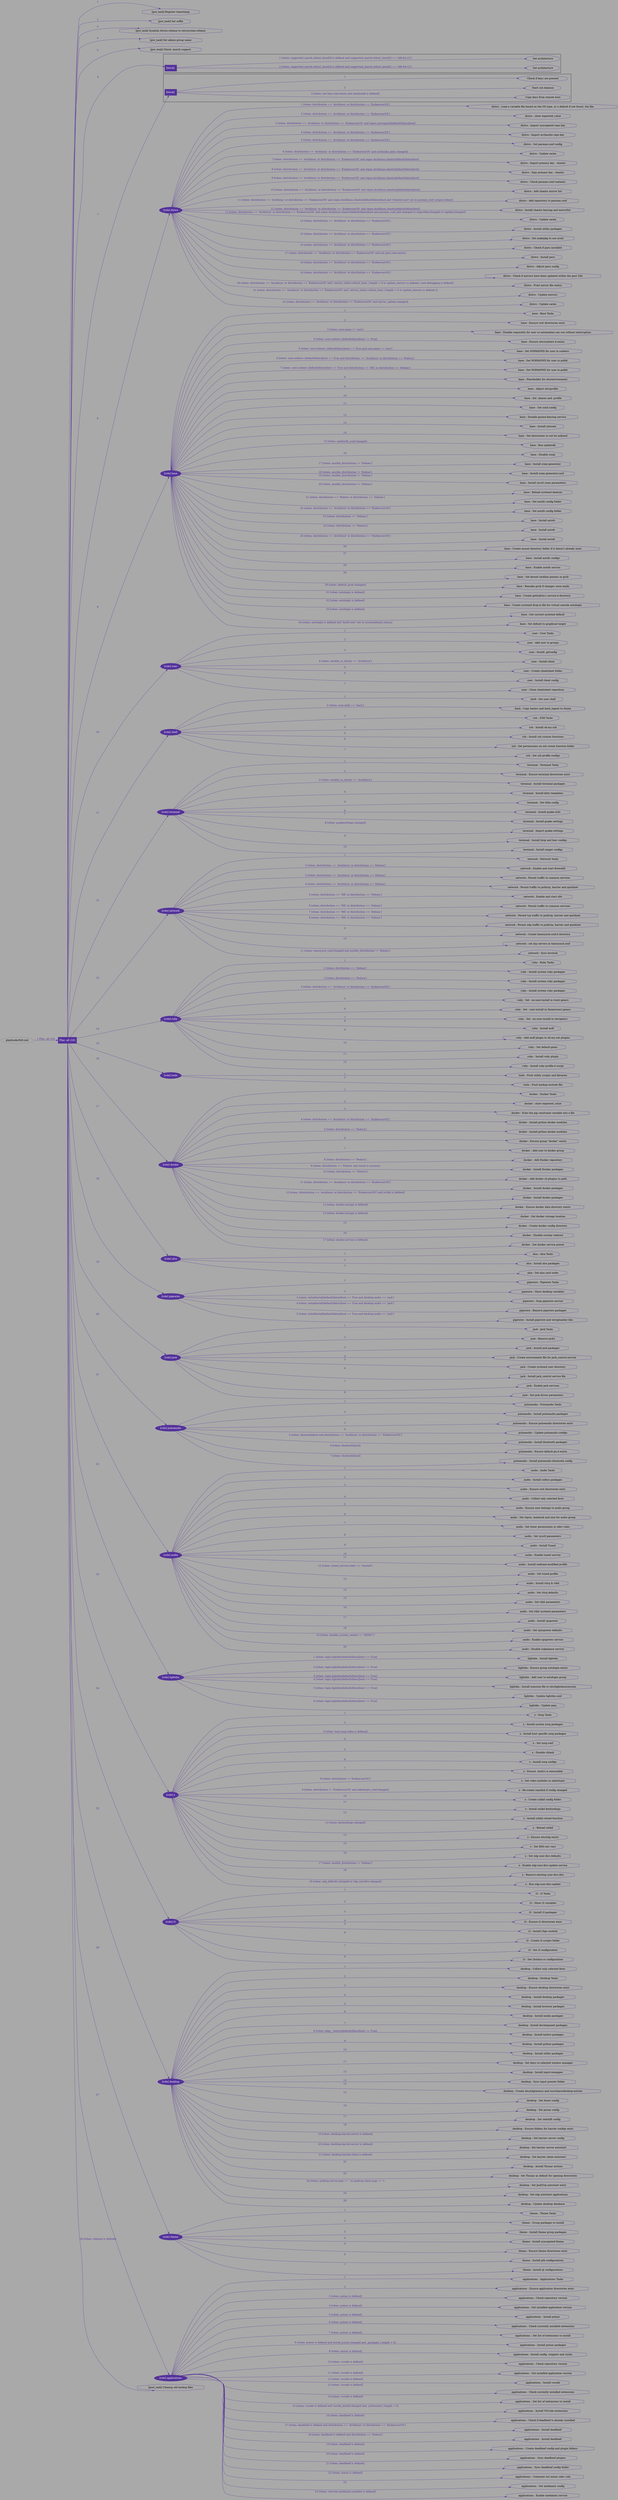 digraph {
	graph [concentrate=true ordering=in rankdir=LR ratio=fill]
	edge [esep=5 sep=10]
  bgcolor="darkgray"
	playbook_58385dcb [label="playbooks/full.yml" URL="/home/b08x/Workspace/syncopatedIaC/playbooks/full.yml" id=playbook_58385dcb style=dotted]
	playbook_58385dcb -> play_1bed612a [label="1 Play: all (10)" color="#54329a" fontcolor="#54329a" id=edge_playbook_58385dcb_play_1bed612a labeltooltip="1 Play: all (10)" tooltip="1 Play: all (10)"]
	subgraph "Play: all (10)" {
		play_1bed612a [label="Play: all (10)" URL="/home/b08x/Workspace/syncopatedIaC/playbooks/full.yml" color="#54329a" fontcolor="#ffffff" id=play_1bed612a shape=box style=filled tooltip="pibot,bender,syncopated.hopto.org,soundbot,lapbot,archlabs,syncopatedOS,tinybot,ninjabot,crambot"]
		pre_task_44228444 [label="[pre_task] Register timestamp" URL="/home/b08x/Workspace/syncopatedIaC/playbooks/full.yml" color="#54329a" id=pre_task_44228444 shape=octagon tooltip="Register timestamp"]
		play_1bed612a -> pre_task_44228444 [label="1 " color="#54329a" fontcolor="#54329a" id=edge_1_play_1bed612a_pre_task_44228444 labeltooltip="1 " tooltip="1 "]
		pre_task_587aa2af [label="[pre_task] Set suffix" URL="/home/b08x/Workspace/syncopatedIaC/playbooks/full.yml" color="#54329a" id=pre_task_587aa2af shape=octagon tooltip="Set suffix"]
		play_1bed612a -> pre_task_587aa2af [label="2 " color="#54329a" fontcolor="#54329a" id=edge_2_play_1bed612a_pre_task_587aa2af labeltooltip="2 " tooltip="2 "]
		pre_task_8146c719 [label="[pre_task] Symlink /etc/os-release to /etc/system-release" URL="/home/b08x/Workspace/syncopatedIaC/playbooks/full.yml" color="#54329a" id=pre_task_8146c719 shape=octagon tooltip="Symlink /etc/os-release to /etc/system-release"]
		play_1bed612a -> pre_task_8146c719 [label="3 " color="#54329a" fontcolor="#54329a" id=edge_3_play_1bed612a_pre_task_8146c719 labeltooltip="3 " tooltip="3 "]
		pre_task_ba558a86 [label="[pre_task] Set admin group name" URL="/home/b08x/Workspace/syncopatedIaC/playbooks/full.yml" color="#54329a" id=pre_task_ba558a86 shape=octagon tooltip="Set admin group name"]
		play_1bed612a -> pre_task_ba558a86 [label="4 " color="#54329a" fontcolor="#54329a" id=edge_4_play_1bed612a_pre_task_ba558a86 labeltooltip="4 " tooltip="4 "]
		pre_task_46403570 [label="[pre_task] Check -march support" URL="/home/b08x/Workspace/syncopatedIaC/playbooks/full.yml" color="#54329a" id=pre_task_46403570 shape=octagon tooltip="Check -march support"]
		play_1bed612a -> pre_task_46403570 [label="5 " color="#54329a" fontcolor="#54329a" id=edge_5_play_1bed612a_pre_task_46403570 labeltooltip="5 " tooltip="5 "]
		play_1bed612a -> block_8f187e16 [label=6 color="#54329a" fontcolor="#54329a" id=edge_6_play_1bed612a_block_8f187e16 labeltooltip=6 tooltip=6]
		subgraph cluster_block_8f187e16 {
			block_8f187e16 [label="[block] " URL="/home/b08x/Workspace/syncopatedIaC/playbooks/full.yml" color="#54329a" fontcolor="#ffffff" id=block_8f187e16 labeltooltip="" shape=box style=filled tooltip=""]
			pre_task_3fa781dc [label="Set architecture" URL="/home/b08x/Workspace/syncopatedIaC/playbooks/full.yml" color="#54329a" id=pre_task_3fa781dc shape=octagon tooltip="Set architecture"]
			block_8f187e16 -> pre_task_3fa781dc [label="2 [when: supported_march.stdout_lines[0] is defined and supported_march.stdout_lines[0] == 'x86-64-v2']" color="#54329a" fontcolor="#54329a" id=edge_2_block_8f187e16_pre_task_3fa781dc labeltooltip="2 [when: supported_march.stdout_lines[0] is defined and supported_march.stdout_lines[0] == 'x86-64-v2']" tooltip="2 [when: supported_march.stdout_lines[0] is defined and supported_march.stdout_lines[0] == 'x86-64-v2']"]
			pre_task_6467b6f6 [label="Set architecture" URL="/home/b08x/Workspace/syncopatedIaC/playbooks/full.yml" color="#54329a" id=pre_task_6467b6f6 shape=octagon tooltip="Set architecture"]
			block_8f187e16 -> pre_task_6467b6f6 [label="1 [when: supported_march.stdout_lines[0] is defined and supported_march.stdout_lines[0] == 'x86-64-v3']" color="#54329a" fontcolor="#54329a" id=edge_1_block_8f187e16_pre_task_6467b6f6 labeltooltip="1 [when: supported_march.stdout_lines[0] is defined and supported_march.stdout_lines[0] == 'x86-64-v3']" tooltip="1 [when: supported_march.stdout_lines[0] is defined and supported_march.stdout_lines[0] == 'x86-64-v3']"]
		}
		play_1bed612a -> block_b3e8cdf9 [label=7 color="#54329a" fontcolor="#54329a" id=edge_7_play_1bed612a_block_b3e8cdf9 labeltooltip=7 tooltip=7]
		subgraph cluster_block_b3e8cdf9 {
			block_b3e8cdf9 [label="[block] " URL="/home/b08x/Workspace/syncopatedIaC/playbooks/full.yml" color="#54329a" fontcolor="#ffffff" id=block_b3e8cdf9 labeltooltip="" shape=box style=filled tooltip=""]
			pre_task_dabfae51 [label="Copy keys from remote host" URL="/home/b08x/Workspace/syncopatedIaC/playbooks/full.yml" color="#54329a" id=pre_task_dabfae51 shape=octagon tooltip="Copy keys from remote host"]
			block_b3e8cdf9 -> pre_task_dabfae51 [label="3 [when: not keys.stat.exists and newInstall is defined]" color="#54329a" fontcolor="#54329a" id=edge_3_block_b3e8cdf9_pre_task_dabfae51 labeltooltip="3 [when: not keys.stat.exists and newInstall is defined]" tooltip="3 [when: not keys.stat.exists and newInstall is defined]"]
			pre_task_dc513449 [label="Start ssh daemon" URL="/home/b08x/Workspace/syncopatedIaC/playbooks/full.yml" color="#54329a" id=pre_task_dc513449 shape=octagon tooltip="Start ssh daemon"]
			block_b3e8cdf9 -> pre_task_dc513449 [label="2 " color="#54329a" fontcolor="#54329a" id=edge_2_block_b3e8cdf9_pre_task_dc513449 labeltooltip="2 " tooltip="2 "]
			pre_task_24fea990 [label="Check if keys are present" URL="/home/b08x/Workspace/syncopatedIaC/playbooks/full.yml" color="#54329a" id=pre_task_24fea990 shape=octagon tooltip="Check if keys are present"]
			block_b3e8cdf9 -> pre_task_24fea990 [label="1 " color="#54329a" fontcolor="#54329a" id=edge_1_block_b3e8cdf9_pre_task_24fea990 labeltooltip="1 " tooltip="1 "]
		}
		play_1bed612a -> role_35b5a204 [label="8 " color="#54329a" fontcolor="#54329a" id=edge_8_play_1bed612a_role_35b5a204 labeltooltip="8 " tooltip="8 "]
		subgraph distro {
			role_35b5a204 [label="[role] distro" URL="/home/b08x/Workspace/syncopatedIaC/roles/distro" color="#54329a" fontcolor="#ffffff" id=role_35b5a204 style=filled tooltip=distro]
			task_a1ede54a [label="distro : Load a variable file based on the OS type, or a default if not found. the file." URL="/home/b08x/Workspace/syncopatedIaC/roles/distro/tasks/Archlinux/main.yml" color="#54329a" id=task_a1ede54a shape=octagon tooltip="distro : Load a variable file based on the OS type, or a default if not found. the file."]
			role_35b5a204 -> task_a1ede54a [label="1 [when: distribution == 'Archlinux' or distribution == 'EndeavourOS']" color="#54329a" fontcolor="#54329a" id=edge_1_role_35b5a204_task_a1ede54a labeltooltip="1 [when: distribution == 'Archlinux' or distribution == 'EndeavourOS']" tooltip="1 [when: distribution == 'Archlinux' or distribution == 'EndeavourOS']"]
			task_2ef11b07 [label="distro : show expected_value" URL="/home/b08x/Workspace/syncopatedIaC/roles/distro/tasks/Archlinux/main.yml" color="#54329a" id=task_2ef11b07 shape=octagon tooltip="distro : show expected_value"]
			role_35b5a204 -> task_2ef11b07 [label="2 [when: distribution == 'Archlinux' or distribution == 'EndeavourOS']" color="#54329a" fontcolor="#54329a" id=edge_2_role_35b5a204_task_2ef11b07 labeltooltip="2 [when: distribution == 'Archlinux' or distribution == 'EndeavourOS']" tooltip="2 [when: distribution == 'Archlinux' or distribution == 'EndeavourOS']"]
			task_6df4b523 [label="distro : Import syncopated repo key" URL="/home/b08x/Workspace/syncopatedIaC/roles/distro/tasks/Archlinux/main.yml" color="#54329a" id=task_6df4b523 shape=octagon tooltip="distro : Import syncopated repo key"]
			role_35b5a204 -> task_6df4b523 [label="3 [when: distribution == 'Archlinux' or distribution == 'EndeavourOS' and repos.syncopated|default(false)|bool]" color="#54329a" fontcolor="#54329a" id=edge_3_role_35b5a204_task_6df4b523 labeltooltip="3 [when: distribution == 'Archlinux' or distribution == 'EndeavourOS' and repos.syncopated|default(false)|bool]" tooltip="3 [when: distribution == 'Archlinux' or distribution == 'EndeavourOS' and repos.syncopated|default(false)|bool]"]
			task_9c56b5aa [label="distro : Import archaudio repo key" URL="/home/b08x/Workspace/syncopatedIaC/roles/distro/tasks/Archlinux/main.yml" color="#54329a" id=task_9c56b5aa shape=octagon tooltip="distro : Import archaudio repo key"]
			role_35b5a204 -> task_9c56b5aa [label="4 [when: distribution == 'Archlinux' or distribution == 'EndeavourOS']" color="#54329a" fontcolor="#54329a" id=edge_4_role_35b5a204_task_9c56b5aa labeltooltip="4 [when: distribution == 'Archlinux' or distribution == 'EndeavourOS']" tooltip="4 [when: distribution == 'Archlinux' or distribution == 'EndeavourOS']"]
			task_99a251c5 [label="distro : Set pacman.conf config" URL="/home/b08x/Workspace/syncopatedIaC/roles/distro/tasks/Archlinux/main.yml" color="#54329a" id=task_99a251c5 shape=octagon tooltip="distro : Set pacman.conf config"]
			role_35b5a204 -> task_99a251c5 [label="5 [when: distribution == 'Archlinux' or distribution == 'EndeavourOS']" color="#54329a" fontcolor="#54329a" id=edge_5_role_35b5a204_task_99a251c5 labeltooltip="5 [when: distribution == 'Archlinux' or distribution == 'EndeavourOS']" tooltip="5 [when: distribution == 'Archlinux' or distribution == 'EndeavourOS']"]
			task_4078bedd [label="distro : Update cache" URL="/home/b08x/Workspace/syncopatedIaC/roles/distro/tasks/Archlinux/main.yml" color="#54329a" id=task_4078bedd shape=octagon tooltip="distro : Update cache"]
			role_35b5a204 -> task_4078bedd [label="6 [when: distribution == 'Archlinux' or distribution == 'EndeavourOS' and archaudio_keys.changed]" color="#54329a" fontcolor="#54329a" id=edge_6_role_35b5a204_task_4078bedd labeltooltip="6 [when: distribution == 'Archlinux' or distribution == 'EndeavourOS' and archaudio_keys.changed]" tooltip="6 [when: distribution == 'Archlinux' or distribution == 'EndeavourOS' and archaudio_keys.changed]"]
			task_0a11830d [label="distro : Import primary key - chaotic" URL="/home/b08x/Workspace/syncopatedIaC/roles/distro/tasks/Archlinux/chaotic.yml" color="#54329a" id=task_0a11830d shape=octagon tooltip="distro : Import primary key - chaotic"]
			role_35b5a204 -> task_0a11830d [label="7 [when: distribution == 'Archlinux' or distribution == 'EndeavourOS' and repos.Archlinux.chaotic|default(false)|bool]" color="#54329a" fontcolor="#54329a" id=edge_7_role_35b5a204_task_0a11830d labeltooltip="7 [when: distribution == 'Archlinux' or distribution == 'EndeavourOS' and repos.Archlinux.chaotic|default(false)|bool]" tooltip="7 [when: distribution == 'Archlinux' or distribution == 'EndeavourOS' and repos.Archlinux.chaotic|default(false)|bool]"]
			task_652fb5d3 [label="distro : Sign primary key - chaotic" URL="/home/b08x/Workspace/syncopatedIaC/roles/distro/tasks/Archlinux/chaotic.yml" color="#54329a" id=task_652fb5d3 shape=octagon tooltip="distro : Sign primary key - chaotic"]
			role_35b5a204 -> task_652fb5d3 [label="8 [when: distribution == 'Archlinux' or distribution == 'EndeavourOS' and repos.Archlinux.chaotic|default(false)|bool]" color="#54329a" fontcolor="#54329a" id=edge_8_role_35b5a204_task_652fb5d3 labeltooltip="8 [when: distribution == 'Archlinux' or distribution == 'EndeavourOS' and repos.Archlinux.chaotic|default(false)|bool]" tooltip="8 [when: distribution == 'Archlinux' or distribution == 'EndeavourOS' and repos.Archlinux.chaotic|default(false)|bool]"]
			task_b5ee36c4 [label="distro : Check pacman.conf contents" URL="/home/b08x/Workspace/syncopatedIaC/roles/distro/tasks/Archlinux/chaotic.yml" color="#54329a" id=task_b5ee36c4 shape=octagon tooltip="distro : Check pacman.conf contents"]
			role_35b5a204 -> task_b5ee36c4 [label="9 [when: distribution == 'Archlinux' or distribution == 'EndeavourOS' and repos.Archlinux.chaotic|default(false)|bool]" color="#54329a" fontcolor="#54329a" id=edge_9_role_35b5a204_task_b5ee36c4 labeltooltip="9 [when: distribution == 'Archlinux' or distribution == 'EndeavourOS' and repos.Archlinux.chaotic|default(false)|bool]" tooltip="9 [when: distribution == 'Archlinux' or distribution == 'EndeavourOS' and repos.Archlinux.chaotic|default(false)|bool]"]
			task_57640c03 [label="distro : Add chaotic mirror list" URL="/home/b08x/Workspace/syncopatedIaC/roles/distro/tasks/Archlinux/chaotic.yml" color="#54329a" id=task_57640c03 shape=octagon tooltip="distro : Add chaotic mirror list"]
			role_35b5a204 -> task_57640c03 [label="10 [when: distribution == 'Archlinux' or distribution == 'EndeavourOS' and repos.Archlinux.chaotic|default(false)|bool]" color="#54329a" fontcolor="#54329a" id=edge_10_role_35b5a204_task_57640c03 labeltooltip="10 [when: distribution == 'Archlinux' or distribution == 'EndeavourOS' and repos.Archlinux.chaotic|default(false)|bool]" tooltip="10 [when: distribution == 'Archlinux' or distribution == 'EndeavourOS' and repos.Archlinux.chaotic|default(false)|bool]"]
			task_5e010f44 [label="distro : Add repository to pacman.conf" URL="/home/b08x/Workspace/syncopatedIaC/roles/distro/tasks/Archlinux/chaotic.yml" color="#54329a" id=task_5e010f44 shape=octagon tooltip="distro : Add repository to pacman.conf"]
			role_35b5a204 -> task_5e010f44 [label="11 [when: distribution == 'Archlinux' or distribution == 'EndeavourOS' and repos.Archlinux.chaotic|default(false)|bool and '[chaotic-aur]' not in pacman_conf_output.stdout]" color="#54329a" fontcolor="#54329a" id=edge_11_role_35b5a204_task_5e010f44 labeltooltip="11 [when: distribution == 'Archlinux' or distribution == 'EndeavourOS' and repos.Archlinux.chaotic|default(false)|bool and '[chaotic-aur]' not in pacman_conf_output.stdout]" tooltip="11 [when: distribution == 'Archlinux' or distribution == 'EndeavourOS' and repos.Archlinux.chaotic|default(false)|bool and '[chaotic-aur]' not in pacman_conf_output.stdout]"]
			task_17fd6d67 [label="distro : Install chaotic keyring and mirrorlist" URL="/home/b08x/Workspace/syncopatedIaC/roles/distro/tasks/Archlinux/chaotic.yml" color="#54329a" id=task_17fd6d67 shape=octagon tooltip="distro : Install chaotic keyring and mirrorlist"]
			role_35b5a204 -> task_17fd6d67 [label="12 [when: distribution == 'Archlinux' or distribution == 'EndeavourOS' and repos.Archlinux.chaotic|default(false)|bool]" color="#54329a" fontcolor="#54329a" id=edge_12_role_35b5a204_task_17fd6d67 labeltooltip="12 [when: distribution == 'Archlinux' or distribution == 'EndeavourOS' and repos.Archlinux.chaotic|default(false)|bool]" tooltip="12 [when: distribution == 'Archlinux' or distribution == 'EndeavourOS' and repos.Archlinux.chaotic|default(false)|bool]"]
			task_dd8862ad [label="distro : Update cache" URL="/home/b08x/Workspace/syncopatedIaC/roles/distro/tasks/Archlinux/chaotic.yml" color="#54329a" id=task_dd8862ad shape=octagon tooltip="distro : Update cache"]
			role_35b5a204 -> task_dd8862ad [label="13 [when: distribution == 'Archlinux' or distribution == 'EndeavourOS' and repos.Archlinux.chaotic|default(false)|bool and pacman_conf_add.changed or importkey.changed or signkey.changed]" color="#54329a" fontcolor="#54329a" id=edge_13_role_35b5a204_task_dd8862ad labeltooltip="13 [when: distribution == 'Archlinux' or distribution == 'EndeavourOS' and repos.Archlinux.chaotic|default(false)|bool and pacman_conf_add.changed or importkey.changed or signkey.changed]" tooltip="13 [when: distribution == 'Archlinux' or distribution == 'EndeavourOS' and repos.Archlinux.chaotic|default(false)|bool and pacman_conf_add.changed or importkey.changed or signkey.changed]"]
			task_342b4b4f [label="distro : Install utility packages" URL="/home/b08x/Workspace/syncopatedIaC/roles/distro/tasks/Archlinux/main.yml" color="#54329a" id=task_342b4b4f shape=octagon tooltip="distro : Install utility packages"]
			role_35b5a204 -> task_342b4b4f [label="14 [when: distribution == 'Archlinux' or distribution == 'EndeavourOS']" color="#54329a" fontcolor="#54329a" id=edge_14_role_35b5a204_task_342b4b4f labeltooltip="14 [when: distribution == 'Archlinux' or distribution == 'EndeavourOS']" tooltip="14 [when: distribution == 'Archlinux' or distribution == 'EndeavourOS']"]
			task_d415dd9f [label="distro : Set makepkg to use aria2" URL="/home/b08x/Workspace/syncopatedIaC/roles/distro/tasks/Archlinux/main.yml" color="#54329a" id=task_d415dd9f shape=octagon tooltip="distro : Set makepkg to use aria2"]
			role_35b5a204 -> task_d415dd9f [label="15 [when: distribution == 'Archlinux' or distribution == 'EndeavourOS']" color="#54329a" fontcolor="#54329a" id=edge_15_role_35b5a204_task_d415dd9f labeltooltip="15 [when: distribution == 'Archlinux' or distribution == 'EndeavourOS']" tooltip="15 [when: distribution == 'Archlinux' or distribution == 'EndeavourOS']"]
			task_861fc1d0 [label="distro : Check if paru installed" URL="/home/b08x/Workspace/syncopatedIaC/roles/distro/tasks/Archlinux/paru.yml" color="#54329a" id=task_861fc1d0 shape=octagon tooltip="distro : Check if paru installed"]
			role_35b5a204 -> task_861fc1d0 [label="16 [when: distribution == 'Archlinux' or distribution == 'EndeavourOS']" color="#54329a" fontcolor="#54329a" id=edge_16_role_35b5a204_task_861fc1d0 labeltooltip="16 [when: distribution == 'Archlinux' or distribution == 'EndeavourOS']" tooltip="16 [when: distribution == 'Archlinux' or distribution == 'EndeavourOS']"]
			task_a7718ad1 [label="distro : Install paru" URL="/home/b08x/Workspace/syncopatedIaC/roles/distro/tasks/Archlinux/paru.yml" color="#54329a" id=task_a7718ad1 shape=octagon tooltip="distro : Install paru"]
			role_35b5a204 -> task_a7718ad1 [label="17 [when: distribution == 'Archlinux' or distribution == 'EndeavourOS' and not paru.stat.exists]" color="#54329a" fontcolor="#54329a" id=edge_17_role_35b5a204_task_a7718ad1 labeltooltip="17 [when: distribution == 'Archlinux' or distribution == 'EndeavourOS' and not paru.stat.exists]" tooltip="17 [when: distribution == 'Archlinux' or distribution == 'EndeavourOS' and not paru.stat.exists]"]
			task_7f110573 [label="distro : Adjust paru config" URL="/home/b08x/Workspace/syncopatedIaC/roles/distro/tasks/Archlinux/paru.yml" color="#54329a" id=task_7f110573 shape=octagon tooltip="distro : Adjust paru config"]
			role_35b5a204 -> task_7f110573 [label="18 [when: distribution == 'Archlinux' or distribution == 'EndeavourOS']" color="#54329a" fontcolor="#54329a" id=edge_18_role_35b5a204_task_7f110573 labeltooltip="18 [when: distribution == 'Archlinux' or distribution == 'EndeavourOS']" tooltip="18 [when: distribution == 'Archlinux' or distribution == 'EndeavourOS']"]
			task_87035144 [label="distro : Check if mirrors have been updated within the past 24h" URL="/home/b08x/Workspace/syncopatedIaC/roles/distro/tasks/Archlinux/main.yml" color="#54329a" id=task_87035144 shape=octagon tooltip="distro : Check if mirrors have been updated within the past 24h"]
			role_35b5a204 -> task_87035144 [label="19 [when: distribution == 'Archlinux' or distribution == 'EndeavourOS']" color="#54329a" fontcolor="#54329a" id=edge_19_role_35b5a204_task_87035144 labeltooltip="19 [when: distribution == 'Archlinux' or distribution == 'EndeavourOS']" tooltip="19 [when: distribution == 'Archlinux' or distribution == 'EndeavourOS']"]
			task_abbcd37b [label="distro : Print mirror file status" URL="/home/b08x/Workspace/syncopatedIaC/roles/distro/tasks/Archlinux/main.yml" color="#54329a" id=task_abbcd37b shape=octagon tooltip="distro : Print mirror file status"]
			role_35b5a204 -> task_abbcd37b [label="20 [when: distribution == 'Archlinux' or distribution == 'EndeavourOS' and ( mirror_status.stdout_lines | length < 0 or update_mirrors is defined ) and debugging is defined]" color="#54329a" fontcolor="#54329a" id=edge_20_role_35b5a204_task_abbcd37b labeltooltip="20 [when: distribution == 'Archlinux' or distribution == 'EndeavourOS' and ( mirror_status.stdout_lines | length < 0 or update_mirrors is defined ) and debugging is defined]" tooltip="20 [when: distribution == 'Archlinux' or distribution == 'EndeavourOS' and ( mirror_status.stdout_lines | length < 0 or update_mirrors is defined ) and debugging is defined]"]
			task_96eeabc3 [label="distro : Update mirrors" URL="/home/b08x/Workspace/syncopatedIaC/roles/distro/tasks/Archlinux/main.yml" color="#54329a" id=task_96eeabc3 shape=octagon tooltip="distro : Update mirrors"]
			role_35b5a204 -> task_96eeabc3 [label="21 [when: distribution == 'Archlinux' or distribution == 'EndeavourOS' and ( mirror_status.stdout_lines | length < 0 or update_mirrors is defined )]" color="#54329a" fontcolor="#54329a" id=edge_21_role_35b5a204_task_96eeabc3 labeltooltip="21 [when: distribution == 'Archlinux' or distribution == 'EndeavourOS' and ( mirror_status.stdout_lines | length < 0 or update_mirrors is defined )]" tooltip="21 [when: distribution == 'Archlinux' or distribution == 'EndeavourOS' and ( mirror_status.stdout_lines | length < 0 or update_mirrors is defined )]"]
			task_23abe8c2 [label="distro : Update cache" URL="/home/b08x/Workspace/syncopatedIaC/roles/distro/tasks/Archlinux/main.yml" color="#54329a" id=task_23abe8c2 shape=octagon tooltip="distro : Update cache"]
			role_35b5a204 -> task_23abe8c2 [label="22 [when: distribution == 'Archlinux' or distribution == 'EndeavourOS' and mirror_update.changed]" color="#54329a" fontcolor="#54329a" id=edge_22_role_35b5a204_task_23abe8c2 labeltooltip="22 [when: distribution == 'Archlinux' or distribution == 'EndeavourOS' and mirror_update.changed]" tooltip="22 [when: distribution == 'Archlinux' or distribution == 'EndeavourOS' and mirror_update.changed]"]
		}
		play_1bed612a -> role_593616de [label="9 " color="#54329a" fontcolor="#54329a" id=edge_9_play_1bed612a_role_593616de labeltooltip="9 " tooltip="9 "]
		subgraph base {
			role_593616de [label="[role] base" URL="/home/b08x/Workspace/syncopatedIaC/roles/base" color="#54329a" fontcolor="#ffffff" id=role_593616de style=filled tooltip=base]
			task_bb1ee635 [label="base : Base Tasks" URL="/home/b08x/Workspace/syncopatedIaC/roles/base/tasks/main.yml" color="#54329a" id=task_bb1ee635 shape=octagon tooltip="base : Base Tasks"]
			role_593616de -> task_bb1ee635 [label="1 " color="#54329a" fontcolor="#54329a" id=edge_1_role_593616de_task_bb1ee635 labeltooltip="1 " tooltip="1 "]
			task_9a56a023 [label="base : Ensure root directories exist" URL="/home/b08x/Workspace/syncopatedIaC/roles/base/tasks/main.yml" color="#54329a" id=task_9a56a023 shape=octagon tooltip="base : Ensure root directories exist"]
			role_593616de -> task_9a56a023 [label="2 " color="#54329a" fontcolor="#54329a" id=edge_2_role_593616de_task_9a56a023 labeltooltip="2 " tooltip="2 "]
			task_538a9bb1 [label="base : Disable requiretty for user so automation can run without interruption" URL="/home/b08x/Workspace/syncopatedIaC/roles/base/tasks/sudoers.yml" color="#54329a" id=task_538a9bb1 shape=octagon tooltip="base : Disable requiretty for user so automation can run without interruption"]
			role_593616de -> task_538a9bb1 [label="3 [when: user.name != 'root']" color="#54329a" fontcolor="#54329a" id=edge_3_role_593616de_task_538a9bb1 labeltooltip="3 [when: user.name != 'root']" tooltip="3 [when: user.name != 'root']"]
			task_74bd407e [label="base : Ensure /etc/sudoers.d exists" URL="/home/b08x/Workspace/syncopatedIaC/roles/base/tasks/sudoers.yml" color="#54329a" id=task_74bd407e shape=octagon tooltip="base : Ensure /etc/sudoers.d exists"]
			role_593616de -> task_74bd407e [label="4 [when: user.sudoers |default(false)|bool == True]" color="#54329a" fontcolor="#54329a" id=edge_4_role_593616de_task_74bd407e labeltooltip="4 [when: user.sudoers |default(false)|bool == True]" tooltip="4 [when: user.sudoers |default(false)|bool == True]"]
			task_3c5ce0bc [label="base : Set NOPASSWD for user in sudoers" URL="/home/b08x/Workspace/syncopatedIaC/roles/base/tasks/sudoers.yml" color="#54329a" id=task_3c5ce0bc shape=octagon tooltip="base : Set NOPASSWD for user in sudoers"]
			role_593616de -> task_3c5ce0bc [label="5 [when: user.sudoers |default(false)|bool == True and user.name != 'root']" color="#54329a" fontcolor="#54329a" id=edge_5_role_593616de_task_3c5ce0bc labeltooltip="5 [when: user.sudoers |default(false)|bool == True and user.name != 'root']" tooltip="5 [when: user.sudoers |default(false)|bool == True and user.name != 'root']"]
			task_bfc3301f [label="base : Set NOPASSWD for user in polkit" URL="/home/b08x/Workspace/syncopatedIaC/roles/base/tasks/sudoers.yml" color="#54329a" id=task_bfc3301f shape=octagon tooltip="base : Set NOPASSWD for user in polkit"]
			role_593616de -> task_bfc3301f [label="6 [when: user.sudoers |default(false)|bool == True and distribution == 'Archlinux' or distribution == 'Fedora']" color="#54329a" fontcolor="#54329a" id=edge_6_role_593616de_task_bfc3301f labeltooltip="6 [when: user.sudoers |default(false)|bool == True and distribution == 'Archlinux' or distribution == 'Fedora']" tooltip="6 [when: user.sudoers |default(false)|bool == True and distribution == 'Archlinux' or distribution == 'Fedora']"]
			task_b3722f6f [label="base : Set NOPASSWD for user in polkit" URL="/home/b08x/Workspace/syncopatedIaC/roles/base/tasks/sudoers.yml" color="#54329a" id=task_b3722f6f shape=octagon tooltip="base : Set NOPASSWD for user in polkit"]
			role_593616de -> task_b3722f6f [label="7 [when: user.sudoers |default(false)|bool == True and distribution == 'MX' or distribution == 'Debian']" color="#54329a" fontcolor="#54329a" id=edge_7_role_593616de_task_b3722f6f labeltooltip="7 [when: user.sudoers |default(false)|bool == True and distribution == 'MX' or distribution == 'Debian']" tooltip="7 [when: user.sudoers |default(false)|bool == True and distribution == 'MX' or distribution == 'Debian']"]
			task_e72371bf [label="base : Placeholder for /etc/environment" URL="/home/b08x/Workspace/syncopatedIaC/roles/base/tasks/environment.yml" color="#54329a" id=task_e72371bf shape=octagon tooltip="base : Placeholder for /etc/environment"]
			role_593616de -> task_e72371bf [label="8 " color="#54329a" fontcolor="#54329a" id=edge_8_role_593616de_task_e72371bf labeltooltip="8 " tooltip="8 "]
			task_c508cfcd [label="base : Adjust /etc/profile" URL="/home/b08x/Workspace/syncopatedIaC/roles/base/tasks/environment.yml" color="#54329a" id=task_c508cfcd shape=octagon tooltip="base : Adjust /etc/profile"]
			role_593616de -> task_c508cfcd [label="9 " color="#54329a" fontcolor="#54329a" id=edge_9_role_593616de_task_c508cfcd labeltooltip="9 " tooltip="9 "]
			task_0c615b7a [label="base : Set .aliases and .profile" URL="/home/b08x/Workspace/syncopatedIaC/roles/base/tasks/environment.yml" color="#54329a" id=task_0c615b7a shape=octagon tooltip="base : Set .aliases and .profile"]
			role_593616de -> task_0c615b7a [label="10 " color="#54329a" fontcolor="#54329a" id=edge_10_role_593616de_task_0c615b7a labeltooltip="10 " tooltip="10 "]
			task_ef6ad97b [label="base : Set sshd config" URL="/home/b08x/Workspace/syncopatedIaC/roles/base/tasks/sshd.yml" color="#54329a" id=task_ef6ad97b shape=octagon tooltip="base : Set sshd config"]
			role_593616de -> task_ef6ad97b [label="11 " color="#54329a" fontcolor="#54329a" id=edge_11_role_593616de_task_ef6ad97b labeltooltip="11 " tooltip="11 "]
			task_8b601e9d [label="base : Disable gnome-keyring service" URL="/home/b08x/Workspace/syncopatedIaC/roles/base/tasks/sshd.yml" color="#54329a" id=task_8b601e9d shape=octagon tooltip="base : Disable gnome-keyring service"]
			role_593616de -> task_8b601e9d [label="12 " color="#54329a" fontcolor="#54329a" id=edge_12_role_593616de_task_8b601e9d labeltooltip="12 " tooltip="12 "]
			task_9d84f10e [label="base : Install mlocate" URL="/home/b08x/Workspace/syncopatedIaC/roles/base/tasks/updatedb.yml" color="#54329a" id=task_9d84f10e shape=octagon tooltip="base : Install mlocate"]
			role_593616de -> task_9d84f10e [label="13 " color="#54329a" fontcolor="#54329a" id=edge_13_role_593616de_task_9d84f10e labeltooltip="13 " tooltip="13 "]
			task_864e7d7c [label="base : Set directories to not be indexed" URL="/home/b08x/Workspace/syncopatedIaC/roles/base/tasks/updatedb.yml" color="#54329a" id=task_864e7d7c shape=octagon tooltip="base : Set directories to not be indexed"]
			role_593616de -> task_864e7d7c [label="14 " color="#54329a" fontcolor="#54329a" id=edge_14_role_593616de_task_864e7d7c labeltooltip="14 " tooltip="14 "]
			task_d97c2b91 [label="base : Run updatedb" URL="/home/b08x/Workspace/syncopatedIaC/roles/base/tasks/updatedb.yml" color="#54329a" id=task_d97c2b91 shape=octagon tooltip="base : Run updatedb"]
			role_593616de -> task_d97c2b91 [label="15 [when: updatedb_conf.changed]" color="#54329a" fontcolor="#54329a" id=edge_15_role_593616de_task_d97c2b91 labeltooltip="15 [when: updatedb_conf.changed]" tooltip="15 [when: updatedb_conf.changed]"]
			task_bd3e4300 [label="base : Disable swap" URL="/home/b08x/Workspace/syncopatedIaC/roles/base/tasks/zram.yml" color="#54329a" id=task_bd3e4300 shape=octagon tooltip="base : Disable swap"]
			role_593616de -> task_bd3e4300 [label="16 " color="#54329a" fontcolor="#54329a" id=edge_16_role_593616de_task_bd3e4300 labeltooltip="16 " tooltip="16 "]
			task_655fde30 [label="base : Install zram-generator" URL="/home/b08x/Workspace/syncopatedIaC/roles/base/tasks/zram.yml" color="#54329a" id=task_655fde30 shape=octagon tooltip="base : Install zram-generator"]
			role_593616de -> task_655fde30 [label="17 [when: ansible_distribution != 'Debian']" color="#54329a" fontcolor="#54329a" id=edge_17_role_593616de_task_655fde30 labeltooltip="17 [when: ansible_distribution != 'Debian']" tooltip="17 [when: ansible_distribution != 'Debian']"]
			task_e4c91618 [label="base : Install zram-generator.conf" URL="/home/b08x/Workspace/syncopatedIaC/roles/base/tasks/zram.yml" color="#54329a" id=task_e4c91618 shape=octagon tooltip="base : Install zram-generator.conf"]
			role_593616de -> task_e4c91618 [label="18 [when: ansible_distribution != 'Debian']" color="#54329a" fontcolor="#54329a" id=edge_18_role_593616de_task_e4c91618 labeltooltip="18 [when: ansible_distribution != 'Debian']" tooltip="18 [when: ansible_distribution != 'Debian']"]
			task_95556732 [label="base : Install sysctl zram parameters" URL="/home/b08x/Workspace/syncopatedIaC/roles/base/tasks/zram.yml" color="#54329a" id=task_95556732 shape=octagon tooltip="base : Install sysctl zram parameters"]
			role_593616de -> task_95556732 [label="19 [when: ansible_distribution != 'Debian']" color="#54329a" fontcolor="#54329a" id=edge_19_role_593616de_task_95556732 labeltooltip="19 [when: ansible_distribution != 'Debian']" tooltip="19 [when: ansible_distribution != 'Debian']"]
			task_02920d82 [label="base : Reload systemd daemon" URL="/home/b08x/Workspace/syncopatedIaC/roles/base/tasks/zram.yml" color="#54329a" id=task_02920d82 shape=octagon tooltip="base : Reload systemd daemon"]
			role_593616de -> task_02920d82 [label="20 [when: ansible_distribution != 'Debian']" color="#54329a" fontcolor="#54329a" id=edge_20_role_593616de_task_02920d82 labeltooltip="20 [when: ansible_distribution != 'Debian']" tooltip="20 [when: ansible_distribution != 'Debian']"]
			task_0043a204 [label="base : Set autofs config folder" URL="/home/b08x/Workspace/syncopatedIaC/roles/base/tasks/autofs.yml" color="#54329a" id=task_0043a204 shape=octagon tooltip="base : Set autofs config folder"]
			role_593616de -> task_0043a204 [label="21 [when: distribution == 'Fedora' or distribution == 'Debian']" color="#54329a" fontcolor="#54329a" id=edge_21_role_593616de_task_0043a204 labeltooltip="21 [when: distribution == 'Fedora' or distribution == 'Debian']" tooltip="21 [when: distribution == 'Fedora' or distribution == 'Debian']"]
			task_c1103af8 [label="base : Set autofs config folder" URL="/home/b08x/Workspace/syncopatedIaC/roles/base/tasks/autofs.yml" color="#54329a" id=task_c1103af8 shape=octagon tooltip="base : Set autofs config folder"]
			role_593616de -> task_c1103af8 [label="22 [when: distribution == 'Archlinux' or distribution == 'EndeavourOS']" color="#54329a" fontcolor="#54329a" id=edge_22_role_593616de_task_c1103af8 labeltooltip="22 [when: distribution == 'Archlinux' or distribution == 'EndeavourOS']" tooltip="22 [when: distribution == 'Archlinux' or distribution == 'EndeavourOS']"]
			task_2e1b37c3 [label="base : Install autofs" URL="/home/b08x/Workspace/syncopatedIaC/roles/base/tasks/autofs.yml" color="#54329a" id=task_2e1b37c3 shape=octagon tooltip="base : Install autofs"]
			role_593616de -> task_2e1b37c3 [label="23 [when: distribution == 'Debian']" color="#54329a" fontcolor="#54329a" id=edge_23_role_593616de_task_2e1b37c3 labeltooltip="23 [when: distribution == 'Debian']" tooltip="23 [when: distribution == 'Debian']"]
			task_6f4a48de [label="base : Install autofs" URL="/home/b08x/Workspace/syncopatedIaC/roles/base/tasks/autofs.yml" color="#54329a" id=task_6f4a48de shape=octagon tooltip="base : Install autofs"]
			role_593616de -> task_6f4a48de [label="24 [when: distribution == 'Fedora']" color="#54329a" fontcolor="#54329a" id=edge_24_role_593616de_task_6f4a48de labeltooltip="24 [when: distribution == 'Fedora']" tooltip="24 [when: distribution == 'Fedora']"]
			task_54792f84 [label="base : Install autofs" URL="/home/b08x/Workspace/syncopatedIaC/roles/base/tasks/autofs.yml" color="#54329a" id=task_54792f84 shape=octagon tooltip="base : Install autofs"]
			role_593616de -> task_54792f84 [label="25 [when: distribution == 'Archlinux' or distribution == 'EndeavourOS']" color="#54329a" fontcolor="#54329a" id=edge_25_role_593616de_task_54792f84 labeltooltip="25 [when: distribution == 'Archlinux' or distribution == 'EndeavourOS']" tooltip="25 [when: distribution == 'Archlinux' or distribution == 'EndeavourOS']"]
			task_9affd7d7 [label="base : Create mount directory folder if it doesn't already exist" URL="/home/b08x/Workspace/syncopatedIaC/roles/base/tasks/autofs.yml" color="#54329a" id=task_9affd7d7 shape=octagon tooltip="base : Create mount directory folder if it doesn't already exist"]
			role_593616de -> task_9affd7d7 [label="26 " color="#54329a" fontcolor="#54329a" id=edge_26_role_593616de_task_9affd7d7 labeltooltip="26 " tooltip="26 "]
			task_c7611e35 [label="base : Install autofs configs" URL="/home/b08x/Workspace/syncopatedIaC/roles/base/tasks/autofs.yml" color="#54329a" id=task_c7611e35 shape=octagon tooltip="base : Install autofs configs"]
			role_593616de -> task_c7611e35 [label="27 " color="#54329a" fontcolor="#54329a" id=edge_27_role_593616de_task_c7611e35 labeltooltip="27 " tooltip="27 "]
			task_8d5a7627 [label="base : Enable autofs service" URL="/home/b08x/Workspace/syncopatedIaC/roles/base/tasks/autofs.yml" color="#54329a" id=task_8d5a7627 shape=octagon tooltip="base : Enable autofs service"]
			role_593616de -> task_8d5a7627 [label="28 " color="#54329a" fontcolor="#54329a" id=edge_28_role_593616de_task_8d5a7627 labeltooltip="28 " tooltip="28 "]
			task_46546885 [label="base : Set kernel cmdline params in grub" URL="/home/b08x/Workspace/syncopatedIaC/roles/base/tasks/grub.yml" color="#54329a" id=task_46546885 shape=octagon tooltip="base : Set kernel cmdline params in grub"]
			role_593616de -> task_46546885 [label="29 " color="#54329a" fontcolor="#54329a" id=edge_29_role_593616de_task_46546885 labeltooltip="29 " tooltip="29 "]
			task_ea7a9901 [label="base : Remake grub if changes were made" URL="/home/b08x/Workspace/syncopatedIaC/roles/base/tasks/grub.yml" color="#54329a" id=task_ea7a9901 shape=octagon tooltip="base : Remake grub if changes were made"]
			role_593616de -> task_ea7a9901 [label="30 [when: default_grub.changed]" color="#54329a" fontcolor="#54329a" id=edge_30_role_593616de_task_ea7a9901 labeltooltip="30 [when: default_grub.changed]" tooltip="30 [when: default_grub.changed]"]
			task_92900631 [label="base : Create getty@tty1.service.d directory" URL="/home/b08x/Workspace/syncopatedIaC/roles/base/tasks/autologin.yml" color="#54329a" id=task_92900631 shape=octagon tooltip="base : Create getty@tty1.service.d directory"]
			role_593616de -> task_92900631 [label="31 [when: autologin is defined]" color="#54329a" fontcolor="#54329a" id=edge_31_role_593616de_task_92900631 labeltooltip="31 [when: autologin is defined]" tooltip="31 [when: autologin is defined]"]
			task_a7e38cec [label="base : Create systemd drop-in file for virtual console autologin" URL="/home/b08x/Workspace/syncopatedIaC/roles/base/tasks/autologin.yml" color="#54329a" id=task_a7e38cec shape=octagon tooltip="base : Create systemd drop-in file for virtual console autologin"]
			role_593616de -> task_a7e38cec [label="32 [when: autologin is defined]" color="#54329a" fontcolor="#54329a" id=edge_32_role_593616de_task_a7e38cec labeltooltip="32 [when: autologin is defined]" tooltip="32 [when: autologin is defined]"]
			task_4c5b2236 [label="base : Get current systemd default" URL="/home/b08x/Workspace/syncopatedIaC/roles/base/tasks/autologin.yml" color="#54329a" id=task_4c5b2236 shape=octagon tooltip="base : Get current systemd default"]
			role_593616de -> task_4c5b2236 [label="33 [when: autologin is defined]" color="#54329a" fontcolor="#54329a" id=edge_33_role_593616de_task_4c5b2236 labeltooltip="33 [when: autologin is defined]" tooltip="33 [when: autologin is defined]"]
			task_bf8bdf7e [label="base : Set default to graphical target" URL="/home/b08x/Workspace/syncopatedIaC/roles/base/tasks/autologin.yml" color="#54329a" id=task_bf8bdf7e shape=octagon tooltip="base : Set default to graphical target"]
			role_593616de -> task_bf8bdf7e [label="34 [when: autologin is defined and 'multi-user' not in systemdefault.stdout]" color="#54329a" fontcolor="#54329a" id=edge_34_role_593616de_task_bf8bdf7e labeltooltip="34 [when: autologin is defined and 'multi-user' not in systemdefault.stdout]" tooltip="34 [when: autologin is defined and 'multi-user' not in systemdefault.stdout]"]
		}
		play_1bed612a -> role_ee11cbb1 [label="10 " color="#54329a" fontcolor="#54329a" id=edge_10_play_1bed612a_role_ee11cbb1 labeltooltip="10 " tooltip="10 "]
		subgraph user {
			role_ee11cbb1 [label="[role] user" URL="/home/b08x/Workspace/syncopatedIaC/roles/user" color="#54329a" fontcolor="#ffffff" id=role_ee11cbb1 style=filled tooltip=user]
			task_295d5596 [label="user : User Tasks" URL="/home/b08x/Workspace/syncopatedIaC/roles/user/tasks/main.yml" color="#54329a" id=task_295d5596 shape=octagon tooltip="user : User Tasks"]
			role_ee11cbb1 -> task_295d5596 [label="1 " color="#54329a" fontcolor="#54329a" id=edge_1_role_ee11cbb1_task_295d5596 labeltooltip="1 " tooltip="1 "]
			task_21653d4c [label="user : Add user to groups" URL="/home/b08x/Workspace/syncopatedIaC/roles/user/tasks/main.yml" color="#54329a" id=task_21653d4c shape=octagon tooltip="user : Add user to groups"]
			role_ee11cbb1 -> task_21653d4c [label="2 " color="#54329a" fontcolor="#54329a" id=edge_2_role_ee11cbb1_task_21653d4c labeltooltip="2 " tooltip="2 "]
			task_a0784aa5 [label="user : Install .gitconfig" URL="/home/b08x/Workspace/syncopatedIaC/roles/user/tasks/main.yml" color="#54329a" id=task_a0784aa5 shape=octagon tooltip="user : Install .gitconfig"]
			role_ee11cbb1 -> task_a0784aa5 [label="3 " color="#54329a" fontcolor="#54329a" id=edge_3_role_ee11cbb1_task_a0784aa5 labeltooltip="3 " tooltip="3 "]
			task_d7566465 [label="user : Install cheat" URL="/home/b08x/Workspace/syncopatedIaC/roles/user/tasks/cheatsheets.yml" color="#54329a" id=task_d7566465 shape=octagon tooltip="user : Install cheat"]
			role_ee11cbb1 -> task_d7566465 [label="4 [when: ansible_os_family == 'Archlinux']" color="#54329a" fontcolor="#54329a" id=edge_4_role_ee11cbb1_task_d7566465 labeltooltip="4 [when: ansible_os_family == 'Archlinux']" tooltip="4 [when: ansible_os_family == 'Archlinux']"]
			task_97b7ab48 [label="user : Create cheatsheet folder" URL="/home/b08x/Workspace/syncopatedIaC/roles/user/tasks/cheatsheets.yml" color="#54329a" id=task_97b7ab48 shape=octagon tooltip="user : Create cheatsheet folder"]
			role_ee11cbb1 -> task_97b7ab48 [label="5 " color="#54329a" fontcolor="#54329a" id=edge_5_role_ee11cbb1_task_97b7ab48 labeltooltip="5 " tooltip="5 "]
			task_d2baf821 [label="user : Install cheat config" URL="/home/b08x/Workspace/syncopatedIaC/roles/user/tasks/cheatsheets.yml" color="#54329a" id=task_d2baf821 shape=octagon tooltip="user : Install cheat config"]
			role_ee11cbb1 -> task_d2baf821 [label="6 " color="#54329a" fontcolor="#54329a" id=edge_6_role_ee11cbb1_task_d2baf821 labeltooltip="6 " tooltip="6 "]
			task_393ae4de [label="user : Clone cheatsheet repository" URL="/home/b08x/Workspace/syncopatedIaC/roles/user/tasks/cheatsheets.yml" color="#54329a" id=task_393ae4de shape=octagon tooltip="user : Clone cheatsheet repository"]
			role_ee11cbb1 -> task_393ae4de [label="7 " color="#54329a" fontcolor="#54329a" id=edge_7_role_ee11cbb1_task_393ae4de labeltooltip="7 " tooltip="7 "]
		}
		play_1bed612a -> role_2591c98b [label="11 " color="#54329a" fontcolor="#54329a" id=edge_11_play_1bed612a_role_2591c98b labeltooltip="11 " tooltip="11 "]
		subgraph shell {
			role_2591c98b [label="[role] shell" URL="/home/b08x/Workspace/syncopatedIaC/roles/shell" color="#54329a" fontcolor="#ffffff" id=role_2591c98b style=filled tooltip=shell]
			task_13869062 [label="shell : Set user shell" URL="/home/b08x/Workspace/syncopatedIaC/roles/shell/tasks/main.yml" color="#54329a" id=task_13869062 shape=octagon tooltip="shell : Set user shell"]
			role_2591c98b -> task_13869062 [label="1 " color="#54329a" fontcolor="#54329a" id=edge_1_role_2591c98b_task_13869062 labeltooltip="1 " tooltip="1 "]
			task_78ec51e0 [label="bash : Copy bashrc and bash_logout to /home" URL="/home/b08x/Workspace/syncopatedIaC/roles/bash/tasks/main.yml" color="#54329a" id=task_78ec51e0 shape=octagon tooltip="bash : Copy bashrc and bash_logout to /home"]
			role_2591c98b -> task_78ec51e0 [label="2 [when: user.shell == 'bash']" color="#54329a" fontcolor="#54329a" id=edge_2_role_2591c98b_task_78ec51e0 labeltooltip="2 [when: user.shell == 'bash']" tooltip="2 [when: user.shell == 'bash']"]
			task_58542e05 [label="zsh : ZSH Tasks" URL="/home/b08x/Workspace/syncopatedIaC/roles/zsh/tasks/main.yml" color="#54329a" id=task_58542e05 shape=octagon tooltip="zsh : ZSH Tasks"]
			role_2591c98b -> task_58542e05 [label="3 " color="#54329a" fontcolor="#54329a" id=edge_3_role_2591c98b_task_58542e05 labeltooltip="3 " tooltip="3 "]
			task_88f43cfa [label="zsh : Install oh-my-zsh" URL="/home/b08x/Workspace/syncopatedIaC/roles/zsh/tasks/main.yml" color="#54329a" id=task_88f43cfa shape=octagon tooltip="zsh : Install oh-my-zsh"]
			role_2591c98b -> task_88f43cfa [label="4 " color="#54329a" fontcolor="#54329a" id=edge_4_role_2591c98b_task_88f43cfa labeltooltip="4 " tooltip="4 "]
			task_8ad9ff67 [label="zsh : Install zsh custom functions" URL="/home/b08x/Workspace/syncopatedIaC/roles/zsh/tasks/main.yml" color="#54329a" id=task_8ad9ff67 shape=octagon tooltip="zsh : Install zsh custom functions"]
			role_2591c98b -> task_8ad9ff67 [label="5 " color="#54329a" fontcolor="#54329a" id=edge_5_role_2591c98b_task_8ad9ff67 labeltooltip="5 " tooltip="5 "]
			task_a96fbf82 [label="zsh : Set permissions on zsh cutom function folder" URL="/home/b08x/Workspace/syncopatedIaC/roles/zsh/tasks/main.yml" color="#54329a" id=task_a96fbf82 shape=octagon tooltip="zsh : Set permissions on zsh cutom function folder"]
			role_2591c98b -> task_a96fbf82 [label="6 " color="#54329a" fontcolor="#54329a" id=edge_6_role_2591c98b_task_a96fbf82 labeltooltip="6 " tooltip="6 "]
			task_3311be06 [label="zsh : Set zsh profile configs" URL="/home/b08x/Workspace/syncopatedIaC/roles/zsh/tasks/main.yml" color="#54329a" id=task_3311be06 shape=octagon tooltip="zsh : Set zsh profile configs"]
			role_2591c98b -> task_3311be06 [label="7 " color="#54329a" fontcolor="#54329a" id=edge_7_role_2591c98b_task_3311be06 labeltooltip="7 " tooltip="7 "]
		}
		play_1bed612a -> role_ede997b0 [label="12 " color="#54329a" fontcolor="#54329a" id=edge_12_play_1bed612a_role_ede997b0 labeltooltip="12 " tooltip="12 "]
		subgraph terminal {
			role_ede997b0 [label="[role] terminal" URL="/home/b08x/Workspace/syncopatedIaC/roles/terminal" color="#54329a" fontcolor="#ffffff" id=role_ede997b0 style=filled tooltip=terminal]
			task_bdd45226 [label="terminal : Terminal Tasks" URL="/home/b08x/Workspace/syncopatedIaC/roles/terminal/tasks/main.yml" color="#54329a" id=task_bdd45226 shape=octagon tooltip="terminal : Terminal Tasks"]
			role_ede997b0 -> task_bdd45226 [label="1 " color="#54329a" fontcolor="#54329a" id=edge_1_role_ede997b0_task_bdd45226 labeltooltip="1 " tooltip="1 "]
			task_c582e807 [label="terminal : Ensure terminal directories exist" URL="/home/b08x/Workspace/syncopatedIaC/roles/terminal/tasks/main.yml" color="#54329a" id=task_c582e807 shape=octagon tooltip="terminal : Ensure terminal directories exist"]
			role_ede997b0 -> task_c582e807 [label="2 " color="#54329a" fontcolor="#54329a" id=edge_2_role_ede997b0_task_c582e807 labeltooltip="2 " tooltip="2 "]
			task_e7e4f94c [label="terminal : Install terminal packages" URL="/home/b08x/Workspace/syncopatedIaC/roles/terminal/tasks/main.yml" color="#54329a" id=task_e7e4f94c shape=octagon tooltip="terminal : Install terminal packages"]
			role_ede997b0 -> task_e7e4f94c [label="3 [when: ansible_os_family == 'Archlinux']" color="#54329a" fontcolor="#54329a" id=edge_3_role_ede997b0_task_e7e4f94c labeltooltip="3 [when: ansible_os_family == 'Archlinux']" tooltip="3 [when: ansible_os_family == 'Archlinux']"]
			task_951a1333 [label="terminal : Install kitty templates" URL="/home/b08x/Workspace/syncopatedIaC/roles/terminal/tasks/main.yml" color="#54329a" id=task_951a1333 shape=octagon tooltip="terminal : Install kitty templates"]
			role_ede997b0 -> task_951a1333 [label="4 " color="#54329a" fontcolor="#54329a" id=edge_4_role_ede997b0_task_951a1333 labeltooltip="4 " tooltip="4 "]
			task_1b1b6329 [label="terminal : Set tilda config" URL="/home/b08x/Workspace/syncopatedIaC/roles/terminal/tasks/main.yml" color="#54329a" id=task_1b1b6329 shape=octagon tooltip="terminal : Set tilda config"]
			role_ede997b0 -> task_1b1b6329 [label="5 " color="#54329a" fontcolor="#54329a" id=edge_5_role_ede997b0_task_1b1b6329 labeltooltip="5 " tooltip="5 "]
			task_6dd20032 [label="terminal : Install guake-utils" URL="/home/b08x/Workspace/syncopatedIaC/roles/terminal/tasks/main.yml" color="#54329a" id=task_6dd20032 shape=octagon tooltip="terminal : Install guake-utils"]
			role_ede997b0 -> task_6dd20032 [label="6 " color="#54329a" fontcolor="#54329a" id=edge_6_role_ede997b0_task_6dd20032 labeltooltip="6 " tooltip="6 "]
			task_1ac4a289 [label="terminal : Install guake settings" URL="/home/b08x/Workspace/syncopatedIaC/roles/terminal/tasks/main.yml" color="#54329a" id=task_1ac4a289 shape=octagon tooltip="terminal : Install guake settings"]
			role_ede997b0 -> task_1ac4a289 [label="7 " color="#54329a" fontcolor="#54329a" id=edge_7_role_ede997b0_task_1ac4a289 labeltooltip="7 " tooltip="7 "]
			task_d3de9c3e [label="terminal : Import guake-settings" URL="/home/b08x/Workspace/syncopatedIaC/roles/terminal/tasks/main.yml" color="#54329a" id=task_d3de9c3e shape=octagon tooltip="terminal : Import guake-settings"]
			role_ede997b0 -> task_d3de9c3e [label="8 [when: guakesettings.changed]" color="#54329a" fontcolor="#54329a" id=edge_8_role_ede997b0_task_d3de9c3e labeltooltip="8 [when: guakesettings.changed]" tooltip="8 [when: guakesettings.changed]"]
			task_d92e1354 [label="terminal : Install htop and lnav configs" URL="/home/b08x/Workspace/syncopatedIaC/roles/terminal/tasks/tui.yml" color="#54329a" id=task_d92e1354 shape=octagon tooltip="terminal : Install htop and lnav configs"]
			role_ede997b0 -> task_d92e1354 [label="9 " color="#54329a" fontcolor="#54329a" id=edge_9_role_ede997b0_task_d92e1354 labeltooltip="9 " tooltip="9 "]
			task_d74e6bba [label="terminal : Install ranger configs" URL="/home/b08x/Workspace/syncopatedIaC/roles/terminal/tasks/tui.yml" color="#54329a" id=task_d74e6bba shape=octagon tooltip="terminal : Install ranger configs"]
			role_ede997b0 -> task_d74e6bba [label="10 " color="#54329a" fontcolor="#54329a" id=edge_10_role_ede997b0_task_d74e6bba labeltooltip="10 " tooltip="10 "]
		}
		play_1bed612a -> role_91e02cd2 [label="13 " color="#54329a" fontcolor="#54329a" id=edge_13_play_1bed612a_role_91e02cd2 labeltooltip="13 " tooltip="13 "]
		subgraph network {
			role_91e02cd2 [label="[role] network" URL="/home/b08x/Workspace/syncopatedIaC/roles/network" color="#54329a" fontcolor="#ffffff" id=role_91e02cd2 style=filled tooltip=network]
			task_34d21b05 [label="network : Network Tasks" URL="/home/b08x/Workspace/syncopatedIaC/roles/network/tasks/main.yml" color="#54329a" id=task_34d21b05 shape=octagon tooltip="network : Network Tasks"]
			role_91e02cd2 -> task_34d21b05 [label="1 " color="#54329a" fontcolor="#54329a" id=edge_1_role_91e02cd2_task_34d21b05 labeltooltip="1 " tooltip="1 "]
			task_cdc3557b [label="network : Enable and start firewalld" URL="/home/b08x/Workspace/syncopatedIaC/roles/network/tasks/firewall.yml" color="#54329a" id=task_cdc3557b shape=octagon tooltip="network : Enable and start firewalld"]
			role_91e02cd2 -> task_cdc3557b [label="2 [when: distribution == 'Archlinux' or distribution == 'Fedora']" color="#54329a" fontcolor="#54329a" id=edge_2_role_91e02cd2_task_cdc3557b labeltooltip="2 [when: distribution == 'Archlinux' or distribution == 'Fedora']" tooltip="2 [when: distribution == 'Archlinux' or distribution == 'Fedora']"]
			task_542bb095 [label="network : Permit traffic to common services" URL="/home/b08x/Workspace/syncopatedIaC/roles/network/tasks/firewall.yml" color="#54329a" id=task_542bb095 shape=octagon tooltip="network : Permit traffic to common services"]
			role_91e02cd2 -> task_542bb095 [label="3 [when: distribution == 'Archlinux' or distribution == 'Fedora']" color="#54329a" fontcolor="#54329a" id=edge_3_role_91e02cd2_task_542bb095 labeltooltip="3 [when: distribution == 'Archlinux' or distribution == 'Fedora']" tooltip="3 [when: distribution == 'Archlinux' or distribution == 'Fedora']"]
			task_e2ecbd10 [label="network : Permit traffic to jacktrip, barrier and qmidinet" URL="/home/b08x/Workspace/syncopatedIaC/roles/network/tasks/firewall.yml" color="#54329a" id=task_e2ecbd10 shape=octagon tooltip="network : Permit traffic to jacktrip, barrier and qmidinet"]
			role_91e02cd2 -> task_e2ecbd10 [label="4 [when: distribution == 'Archlinux' or distribution == 'Fedora']" color="#54329a" fontcolor="#54329a" id=edge_4_role_91e02cd2_task_e2ecbd10 labeltooltip="4 [when: distribution == 'Archlinux' or distribution == 'Fedora']" tooltip="4 [when: distribution == 'Archlinux' or distribution == 'Fedora']"]
			task_3494c2e3 [label="network : Enable and start ufw" URL="/home/b08x/Workspace/syncopatedIaC/roles/network/tasks/firewall.yml" color="#54329a" id=task_3494c2e3 shape=octagon tooltip="network : Enable and start ufw"]
			role_91e02cd2 -> task_3494c2e3 [label="5 [when: distribution == 'MX' or distribution == 'Debian']" color="#54329a" fontcolor="#54329a" id=edge_5_role_91e02cd2_task_3494c2e3 labeltooltip="5 [when: distribution == 'MX' or distribution == 'Debian']" tooltip="5 [when: distribution == 'MX' or distribution == 'Debian']"]
			task_3e3f9ed6 [label="network : Permit traffic to common services" URL="/home/b08x/Workspace/syncopatedIaC/roles/network/tasks/firewall.yml" color="#54329a" id=task_3e3f9ed6 shape=octagon tooltip="network : Permit traffic to common services"]
			role_91e02cd2 -> task_3e3f9ed6 [label="6 [when: distribution == 'MX' or distribution == 'Debian']" color="#54329a" fontcolor="#54329a" id=edge_6_role_91e02cd2_task_3e3f9ed6 labeltooltip="6 [when: distribution == 'MX' or distribution == 'Debian']" tooltip="6 [when: distribution == 'MX' or distribution == 'Debian']"]
			task_06b8e703 [label="network : Permit tcp traffic to jacktrip, barrier and qmidinet" URL="/home/b08x/Workspace/syncopatedIaC/roles/network/tasks/firewall.yml" color="#54329a" id=task_06b8e703 shape=octagon tooltip="network : Permit tcp traffic to jacktrip, barrier and qmidinet"]
			role_91e02cd2 -> task_06b8e703 [label="7 [when: distribution == 'MX' or distribution == 'Debian']" color="#54329a" fontcolor="#54329a" id=edge_7_role_91e02cd2_task_06b8e703 labeltooltip="7 [when: distribution == 'MX' or distribution == 'Debian']" tooltip="7 [when: distribution == 'MX' or distribution == 'Debian']"]
			task_b7374184 [label="network : Permit udp traffic to jacktrip, barrier and qmidinet" URL="/home/b08x/Workspace/syncopatedIaC/roles/network/tasks/firewall.yml" color="#54329a" id=task_b7374184 shape=octagon tooltip="network : Permit udp traffic to jacktrip, barrier and qmidinet"]
			role_91e02cd2 -> task_b7374184 [label="8 [when: distribution == 'MX' or distribution == 'Debian']" color="#54329a" fontcolor="#54329a" id=edge_8_role_91e02cd2_task_b7374184 labeltooltip="8 [when: distribution == 'MX' or distribution == 'Debian']" tooltip="8 [when: distribution == 'MX' or distribution == 'Debian']"]
			task_53c1a10b [label="network : Create timesyncd.conf.d directory" URL="/home/b08x/Workspace/syncopatedIaC/roles/network/tasks/ntp.yml" color="#54329a" id=task_53c1a10b shape=octagon tooltip="network : Create timesyncd.conf.d directory"]
			role_91e02cd2 -> task_53c1a10b [label="9 " color="#54329a" fontcolor="#54329a" id=edge_9_role_91e02cd2_task_53c1a10b labeltooltip="9 " tooltip="9 "]
			task_eb12ecb9 [label="network : set ntp servers in timesyncd.conf" URL="/home/b08x/Workspace/syncopatedIaC/roles/network/tasks/ntp.yml" color="#54329a" id=task_eb12ecb9 shape=octagon tooltip="network : set ntp servers in timesyncd.conf"]
			role_91e02cd2 -> task_eb12ecb9 [label="10 " color="#54329a" fontcolor="#54329a" id=edge_10_role_91e02cd2_task_eb12ecb9 labeltooltip="10 " tooltip="10 "]
			task_21129fb9 [label="network : Sync hwclock" URL="/home/b08x/Workspace/syncopatedIaC/roles/network/tasks/ntp.yml" color="#54329a" id=task_21129fb9 shape=octagon tooltip="network : Sync hwclock"]
			role_91e02cd2 -> task_21129fb9 [label="11 [when: timesyncd_conf.changed and ansible_distribution != 'Debian']" color="#54329a" fontcolor="#54329a" id=edge_11_role_91e02cd2_task_21129fb9 labeltooltip="11 [when: timesyncd_conf.changed and ansible_distribution != 'Debian']" tooltip="11 [when: timesyncd_conf.changed and ansible_distribution != 'Debian']"]
		}
		play_1bed612a -> role_58e53d13 [label="14 " color="#54329a" fontcolor="#54329a" id=edge_14_play_1bed612a_role_58e53d13 labeltooltip="14 " tooltip="14 "]
		subgraph ruby {
			role_58e53d13 [label="[role] ruby" URL="/home/b08x/Workspace/syncopatedIaC/roles/ruby" color="#54329a" fontcolor="#ffffff" id=role_58e53d13 style=filled tooltip=ruby]
			task_627e4bd6 [label="ruby : Ruby Tasks" URL="/home/b08x/Workspace/syncopatedIaC/roles/ruby/tasks/main.yml" color="#54329a" id=task_627e4bd6 shape=octagon tooltip="ruby : Ruby Tasks"]
			role_58e53d13 -> task_627e4bd6 [label="1 " color="#54329a" fontcolor="#54329a" id=edge_1_role_58e53d13_task_627e4bd6 labeltooltip="1 " tooltip="1 "]
			task_854ce601 [label="ruby : Install system ruby packages" URL="/home/b08x/Workspace/syncopatedIaC/roles/ruby/tasks/main.yml" color="#54329a" id=task_854ce601 shape=octagon tooltip="ruby : Install system ruby packages"]
			role_58e53d13 -> task_854ce601 [label="2 [when: distribution == 'Debian']" color="#54329a" fontcolor="#54329a" id=edge_2_role_58e53d13_task_854ce601 labeltooltip="2 [when: distribution == 'Debian']" tooltip="2 [when: distribution == 'Debian']"]
			task_dc10de66 [label="ruby : Install system ruby packages" URL="/home/b08x/Workspace/syncopatedIaC/roles/ruby/tasks/main.yml" color="#54329a" id=task_dc10de66 shape=octagon tooltip="ruby : Install system ruby packages"]
			role_58e53d13 -> task_dc10de66 [label="3 [when: distribution == 'Fedora']" color="#54329a" fontcolor="#54329a" id=edge_3_role_58e53d13_task_dc10de66 labeltooltip="3 [when: distribution == 'Fedora']" tooltip="3 [when: distribution == 'Fedora']"]
			task_f94a8250 [label="ruby : Install system ruby packages" URL="/home/b08x/Workspace/syncopatedIaC/roles/ruby/tasks/main.yml" color="#54329a" id=task_f94a8250 shape=octagon tooltip="ruby : Install system ruby packages"]
			role_58e53d13 -> task_f94a8250 [label="4 [when: distribution == 'Archlinux' or distribution == 'EndeavourOS']" color="#54329a" fontcolor="#54329a" id=edge_4_role_58e53d13_task_f94a8250 labeltooltip="4 [when: distribution == 'Archlinux' or distribution == 'EndeavourOS']" tooltip="4 [when: distribution == 'Archlinux' or distribution == 'EndeavourOS']"]
			task_b27234fa [label="ruby : Set --no-user-install in /root/.gemrc" URL="/home/b08x/Workspace/syncopatedIaC/roles/ruby/tasks/main.yml" color="#54329a" id=task_b27234fa shape=octagon tooltip="ruby : Set --no-user-install in /root/.gemrc"]
			role_58e53d13 -> task_b27234fa [label="5 " color="#54329a" fontcolor="#54329a" id=edge_5_role_58e53d13_task_b27234fa labeltooltip="5 " tooltip="5 "]
			task_c455e062 [label="ruby : Set --user-install in /home/user/.gemrc" URL="/home/b08x/Workspace/syncopatedIaC/roles/ruby/tasks/main.yml" color="#54329a" id=task_c455e062 shape=octagon tooltip="ruby : Set --user-install in /home/user/.gemrc"]
			role_58e53d13 -> task_c455e062 [label="6 " color="#54329a" fontcolor="#54329a" id=edge_6_role_58e53d13_task_c455e062 labeltooltip="6 " tooltip="6 "]
			task_69518e9b [label="ruby : Set --no-user-install in /etc/gemrc" URL="/home/b08x/Workspace/syncopatedIaC/roles/ruby/tasks/main.yml" color="#54329a" id=task_69518e9b shape=octagon tooltip="ruby : Set --no-user-install in /etc/gemrc"]
			role_58e53d13 -> task_69518e9b [label="7 " color="#54329a" fontcolor="#54329a" id=edge_7_role_58e53d13_task_69518e9b labeltooltip="7 " tooltip="7 "]
			task_afb9e669 [label="ruby : Install asdf" URL="/home/b08x/Workspace/syncopatedIaC/roles/ruby/tasks/asdf.yml" color="#54329a" id=task_afb9e669 shape=octagon tooltip="ruby : Install asdf"]
			role_58e53d13 -> task_afb9e669 [label="8 " color="#54329a" fontcolor="#54329a" id=edge_8_role_58e53d13_task_afb9e669 labeltooltip="8 " tooltip="8 "]
			task_32b43dde [label="ruby : Add asdf plugin to oh-my-zsh plugins" URL="/home/b08x/Workspace/syncopatedIaC/roles/ruby/tasks/asdf.yml" color="#54329a" id=task_32b43dde shape=octagon tooltip="ruby : Add asdf plugin to oh-my-zsh plugins"]
			role_58e53d13 -> task_32b43dde [label="9 " color="#54329a" fontcolor="#54329a" id=edge_9_role_58e53d13_task_32b43dde labeltooltip="9 " tooltip="9 "]
			task_6650e492 [label="ruby : Set default-gems" URL="/home/b08x/Workspace/syncopatedIaC/roles/ruby/tasks/asdf.yml" color="#54329a" id=task_6650e492 shape=octagon tooltip="ruby : Set default-gems"]
			role_58e53d13 -> task_6650e492 [label="10 " color="#54329a" fontcolor="#54329a" id=edge_10_role_58e53d13_task_6650e492 labeltooltip="10 " tooltip="10 "]
			task_567aa874 [label="ruby : Install ruby plugin" URL="/home/b08x/Workspace/syncopatedIaC/roles/ruby/tasks/asdf.yml" color="#54329a" id=task_567aa874 shape=octagon tooltip="ruby : Install ruby plugin"]
			role_58e53d13 -> task_567aa874 [label="11 " color="#54329a" fontcolor="#54329a" id=edge_11_role_58e53d13_task_567aa874 labeltooltip="11 " tooltip="11 "]
			task_9046991e [label="ruby : Install ruby profile.d script" URL="/home/b08x/Workspace/syncopatedIaC/roles/ruby/tasks/main.yml" color="#54329a" id=task_9046991e shape=octagon tooltip="ruby : Install ruby profile.d script"]
			role_58e53d13 -> task_9046991e [label="12 " color="#54329a" fontcolor="#54329a" id=edge_12_role_58e53d13_task_9046991e labeltooltip="12 " tooltip="12 "]
		}
		play_1bed612a -> role_4a931512 [label="15 " color="#54329a" fontcolor="#54329a" id=edge_15_play_1bed612a_role_4a931512 labeltooltip="15 " tooltip="15 "]
		subgraph tools {
			role_4a931512 [label="[role] tools" URL="/home/b08x/Workspace/syncopatedIaC/roles/tools" color="#54329a" fontcolor="#ffffff" id=role_4a931512 style=filled tooltip=tools]
			task_767e5a77 [label="tools : Push utility scripts and libraries" URL="/home/b08x/Workspace/syncopatedIaC/roles/tools/tasks/main.yml" color="#54329a" id=task_767e5a77 shape=octagon tooltip="tools : Push utility scripts and libraries"]
			role_4a931512 -> task_767e5a77 [label="1 " color="#54329a" fontcolor="#54329a" id=edge_1_role_4a931512_task_767e5a77 labeltooltip="1 " tooltip="1 "]
			task_aee7606d [label="tools : Push backup exclude file" URL="/home/b08x/Workspace/syncopatedIaC/roles/tools/tasks/main.yml" color="#54329a" id=task_aee7606d shape=octagon tooltip="tools : Push backup exclude file"]
			role_4a931512 -> task_aee7606d [label="2 " color="#54329a" fontcolor="#54329a" id=edge_2_role_4a931512_task_aee7606d labeltooltip="2 " tooltip="2 "]
		}
		play_1bed612a -> role_05b6053c [label="16 " color="#54329a" fontcolor="#54329a" id=edge_16_play_1bed612a_role_05b6053c labeltooltip="16 " tooltip="16 "]
		subgraph docker {
			role_05b6053c [label="[role] docker" URL="/home/b08x/Workspace/syncopatedIaC/roles/docker" color="#54329a" fontcolor="#ffffff" id=role_05b6053c style=filled tooltip=docker]
			task_f922c903 [label="docker : Docker Tasks" URL="/home/b08x/Workspace/syncopatedIaC/roles/docker/tasks/main.yml" color="#54329a" id=task_f922c903 shape=octagon tooltip="docker : Docker Tasks"]
			role_05b6053c -> task_f922c903 [label="1 " color="#54329a" fontcolor="#54329a" id=edge_1_role_05b6053c_task_f922c903 labeltooltip="1 " tooltip="1 "]
			task_2bb4af4f [label="docker : show expected_value" URL="/home/b08x/Workspace/syncopatedIaC/roles/docker/tasks/main.yml" color="#54329a" id=task_2bb4af4f shape=octagon tooltip="docker : show expected_value"]
			role_05b6053c -> task_2bb4af4f [label="2 " color="#54329a" fontcolor="#54329a" id=edge_2_role_05b6053c_task_2bb4af4f labeltooltip="2 " tooltip="2 "]
			task_6b14bacf [label="docker : Echo the pip constraint variable into a file" URL="/home/b08x/Workspace/syncopatedIaC/roles/docker/tasks/main.yml" color="#54329a" id=task_6b14bacf shape=octagon tooltip="docker : Echo the pip constraint variable into a file"]
			role_05b6053c -> task_6b14bacf [label="3 " color="#54329a" fontcolor="#54329a" id=edge_3_role_05b6053c_task_6b14bacf labeltooltip="3 " tooltip="3 "]
			task_d0a038a2 [label="docker : Install python docker modules" URL="/home/b08x/Workspace/syncopatedIaC/roles/docker/tasks/main.yml" color="#54329a" id=task_d0a038a2 shape=octagon tooltip="docker : Install python docker modules"]
			role_05b6053c -> task_d0a038a2 [label="4 [when: distribution == 'Archlinux' or distribution == 'EndeavourOS']" color="#54329a" fontcolor="#54329a" id=edge_4_role_05b6053c_task_d0a038a2 labeltooltip="4 [when: distribution == 'Archlinux' or distribution == 'EndeavourOS']" tooltip="4 [when: distribution == 'Archlinux' or distribution == 'EndeavourOS']"]
			task_11b24807 [label="docker : Install python docker modules" URL="/home/b08x/Workspace/syncopatedIaC/roles/docker/tasks/main.yml" color="#54329a" id=task_11b24807 shape=octagon tooltip="docker : Install python docker modules"]
			role_05b6053c -> task_11b24807 [label="5 [when: distribution == 'Fedora']" color="#54329a" fontcolor="#54329a" id=edge_5_role_05b6053c_task_11b24807 labeltooltip="5 [when: distribution == 'Fedora']" tooltip="5 [when: distribution == 'Fedora']"]
			task_4ac66ddb [label="docker : Ensure group &#34;docker&#34; exists" URL="/home/b08x/Workspace/syncopatedIaC/roles/docker/tasks/main.yml" color="#54329a" id=task_4ac66ddb shape=octagon tooltip="docker : Ensure group &#34;docker&#34; exists"]
			role_05b6053c -> task_4ac66ddb [label="6 " color="#54329a" fontcolor="#54329a" id=edge_6_role_05b6053c_task_4ac66ddb labeltooltip="6 " tooltip="6 "]
			task_e803a661 [label="docker : Add user to docker group" URL="/home/b08x/Workspace/syncopatedIaC/roles/docker/tasks/main.yml" color="#54329a" id=task_e803a661 shape=octagon tooltip="docker : Add user to docker group"]
			role_05b6053c -> task_e803a661 [label="7 " color="#54329a" fontcolor="#54329a" id=edge_7_role_05b6053c_task_e803a661 labeltooltip="7 " tooltip="7 "]
			task_84fc0a9d [label="docker : Add Docker repository" URL="/home/b08x/Workspace/syncopatedIaC/roles/docker/tasks/setup.yml" color="#54329a" id=task_84fc0a9d shape=octagon tooltip="docker : Add Docker repository"]
			role_05b6053c -> task_84fc0a9d [label="8 [when: distribution == 'Fedora']" color="#54329a" fontcolor="#54329a" id=edge_8_role_05b6053c_task_84fc0a9d labeltooltip="8 [when: distribution == 'Fedora']" tooltip="8 [when: distribution == 'Fedora']"]
			task_df1e9c68 [label="docker : Install Docker packages" URL="/home/b08x/Workspace/syncopatedIaC/roles/docker/tasks/setup.yml" color="#54329a" id=task_df1e9c68 shape=octagon tooltip="docker : Install Docker packages"]
			role_05b6053c -> task_df1e9c68 [label="9 [when: distribution == 'Fedora' and result is success]" color="#54329a" fontcolor="#54329a" id=edge_9_role_05b6053c_task_df1e9c68 labeltooltip="9 [when: distribution == 'Fedora' and result is success]" tooltip="9 [when: distribution == 'Fedora' and result is success]"]
			task_dd0557f7 [label="docker : Add docker cli-plugins to path" URL="/home/b08x/Workspace/syncopatedIaC/roles/docker/tasks/setup.yml" color="#54329a" id=task_dd0557f7 shape=octagon tooltip="docker : Add docker cli-plugins to path"]
			role_05b6053c -> task_dd0557f7 [label="10 [when: distribution == 'Fedora']" color="#54329a" fontcolor="#54329a" id=edge_10_role_05b6053c_task_dd0557f7 labeltooltip="10 [when: distribution == 'Fedora']" tooltip="10 [when: distribution == 'Fedora']"]
			task_aa38f7c4 [label="docker : Install docker packages" URL="/home/b08x/Workspace/syncopatedIaC/roles/docker/tasks/setup.yml" color="#54329a" id=task_aa38f7c4 shape=octagon tooltip="docker : Install docker packages"]
			role_05b6053c -> task_aa38f7c4 [label="11 [when: distribution == 'Archlinux' or distribution == 'EndeavourOS']" color="#54329a" fontcolor="#54329a" id=edge_11_role_05b6053c_task_aa38f7c4 labeltooltip="11 [when: distribution == 'Archlinux' or distribution == 'EndeavourOS']" tooltip="11 [when: distribution == 'Archlinux' or distribution == 'EndeavourOS']"]
			task_a1cdd821 [label="docker : Install docker packages" URL="/home/b08x/Workspace/syncopatedIaC/roles/docker/tasks/setup.yml" color="#54329a" id=task_a1cdd821 shape=octagon tooltip="docker : Install docker packages"]
			role_05b6053c -> task_a1cdd821 [label="12 [when: (distribution == 'Archlinux' or distribution == 'EndeavourOS') and nvidia is defined]" color="#54329a" fontcolor="#54329a" id=edge_12_role_05b6053c_task_a1cdd821 labeltooltip="12 [when: (distribution == 'Archlinux' or distribution == 'EndeavourOS') and nvidia is defined]" tooltip="12 [when: (distribution == 'Archlinux' or distribution == 'EndeavourOS') and nvidia is defined]"]
			task_91ecefc8 [label="docker : Ensure docker data directory exists" URL="/home/b08x/Workspace/syncopatedIaC/roles/docker/tasks/setup.yml" color="#54329a" id=task_91ecefc8 shape=octagon tooltip="docker : Ensure docker data directory exists"]
			role_05b6053c -> task_91ecefc8 [label="13 [when: docker.storage is defined]" color="#54329a" fontcolor="#54329a" id=edge_13_role_05b6053c_task_91ecefc8 labeltooltip="13 [when: docker.storage is defined]" tooltip="13 [when: docker.storage is defined]"]
			task_fce0f5c7 [label="docker : Set docker storage location" URL="/home/b08x/Workspace/syncopatedIaC/roles/docker/tasks/setup.yml" color="#54329a" id=task_fce0f5c7 shape=octagon tooltip="docker : Set docker storage location"]
			role_05b6053c -> task_fce0f5c7 [label="14 [when: docker.storage is defined]" color="#54329a" fontcolor="#54329a" id=edge_14_role_05b6053c_task_fce0f5c7 labeltooltip="14 [when: docker.storage is defined]" tooltip="14 [when: docker.storage is defined]"]
			task_c790b991 [label="docker : Create docker config directory" URL="/home/b08x/Workspace/syncopatedIaC/roles/docker/tasks/setup.yml" color="#54329a" id=task_c790b991 shape=octagon tooltip="docker : Create docker config directory"]
			role_05b6053c -> task_c790b991 [label="15 " color="#54329a" fontcolor="#54329a" id=edge_15_role_05b6053c_task_c790b991 labeltooltip="15 " tooltip="15 "]
			task_e8d86203 [label="docker : Disable overlay redirect" URL="/home/b08x/Workspace/syncopatedIaC/roles/docker/tasks/setup.yml" color="#54329a" id=task_e8d86203 shape=octagon tooltip="docker : Disable overlay redirect"]
			role_05b6053c -> task_e8d86203 [label="16 " color="#54329a" fontcolor="#54329a" id=edge_16_role_05b6053c_task_e8d86203 labeltooltip="16 " tooltip="16 "]
			task_965a494f [label="docker : Set docker service preset" URL="/home/b08x/Workspace/syncopatedIaC/roles/docker/tasks/setup.yml" color="#54329a" id=task_965a494f shape=octagon tooltip="docker : Set docker service preset"]
			role_05b6053c -> task_965a494f [label="17 [when: docker.service is defined]" color="#54329a" fontcolor="#54329a" id=edge_17_role_05b6053c_task_965a494f labeltooltip="17 [when: docker.service is defined]" tooltip="17 [when: docker.service is defined]"]
		}
		play_1bed612a -> role_a32a2af4 [label="17 " color="#54329a" fontcolor="#54329a" id=edge_17_play_1bed612a_role_a32a2af4 labeltooltip="17 " tooltip="17 "]
		subgraph alsa {
			role_a32a2af4 [label="[role] alsa" URL="/home/b08x/Workspace/syncopatedIaC/roles/alsa" color="#54329a" fontcolor="#ffffff" id=role_a32a2af4 style=filled tooltip=alsa]
			task_23a374bb [label="alsa : Alsa Tasks" URL="/home/b08x/Workspace/syncopatedIaC/roles/alsa/tasks/main.yml" color="#54329a" id=task_23a374bb shape=octagon tooltip="alsa : Alsa Tasks"]
			role_a32a2af4 -> task_23a374bb [label="1 " color="#54329a" fontcolor="#54329a" id=edge_1_role_a32a2af4_task_23a374bb labeltooltip="1 " tooltip="1 "]
			task_adb1175e [label="alsa : Install alsa packages" URL="/home/b08x/Workspace/syncopatedIaC/roles/alsa/tasks/main.yml" color="#54329a" id=task_adb1175e shape=octagon tooltip="alsa : Install alsa packages"]
			role_a32a2af4 -> task_adb1175e [label="2 " color="#54329a" fontcolor="#54329a" id=edge_2_role_a32a2af4_task_adb1175e labeltooltip="2 " tooltip="2 "]
			task_42489a88 [label="alsa : Set alsa card order" URL="/home/b08x/Workspace/syncopatedIaC/roles/alsa/tasks/main.yml" color="#54329a" id=task_42489a88 shape=octagon tooltip="alsa : Set alsa card order"]
			role_a32a2af4 -> task_42489a88 [label="3 " color="#54329a" fontcolor="#54329a" id=edge_3_role_a32a2af4_task_42489a88 labeltooltip="3 " tooltip="3 "]
		}
		play_1bed612a -> role_089ace76 [label="18 " color="#54329a" fontcolor="#54329a" id=edge_18_play_1bed612a_role_089ace76 labeltooltip="18 " tooltip="18 "]
		subgraph pipewire {
			role_089ace76 [label="[role] pipewire" URL="/home/b08x/Workspace/syncopatedIaC/roles/pipewire" color="#54329a" fontcolor="#ffffff" id=role_089ace76 style=filled tooltip=pipewire]
			task_411af9fa [label="pipewire : Pipewire Tasks" URL="/home/b08x/Workspace/syncopatedIaC/roles/pipewire/tasks/main.yml" color="#54329a" id=task_411af9fa shape=octagon tooltip="pipewire : Pipewire Tasks"]
			role_089ace76 -> task_411af9fa [label="1 " color="#54329a" fontcolor="#54329a" id=edge_1_role_089ace76_task_411af9fa labeltooltip="1 " tooltip="1 "]
			task_b2d5e3ea [label="pipewire : Show desktop variables" URL="/home/b08x/Workspace/syncopatedIaC/roles/pipewire/tasks/main.yml" color="#54329a" id=task_b2d5e3ea shape=octagon tooltip="pipewire : Show desktop variables"]
			role_089ace76 -> task_b2d5e3ea [label="2 " color="#54329a" fontcolor="#54329a" id=edge_2_role_089ace76_task_b2d5e3ea labeltooltip="2 " tooltip="2 "]
			task_2df2c1df [label="pipewire : Stop pipewire service" URL="/home/b08x/Workspace/syncopatedIaC/roles/pipewire/tasks/main.yml" color="#54329a" id=task_2df2c1df shape=octagon tooltip="pipewire : Stop pipewire service"]
			role_089ace76 -> task_2df2c1df [label="3 [when: initialInstall|default(false)|bool == True and desktop.audio == 'jack']" color="#54329a" fontcolor="#54329a" id=edge_3_role_089ace76_task_2df2c1df labeltooltip="3 [when: initialInstall|default(false)|bool == True and desktop.audio == 'jack']" tooltip="3 [when: initialInstall|default(false)|bool == True and desktop.audio == 'jack']"]
			task_6a9fd3c8 [label="pipewire : Remove pipewire packages" URL="/home/b08x/Workspace/syncopatedIaC/roles/pipewire/tasks/main.yml" color="#54329a" id=task_6a9fd3c8 shape=octagon tooltip="pipewire : Remove pipewire packages"]
			role_089ace76 -> task_6a9fd3c8 [label="4 [when: initialInstall|default(false)|bool == True and desktop.audio == 'jack']" color="#54329a" fontcolor="#54329a" id=edge_4_role_089ace76_task_6a9fd3c8 labeltooltip="4 [when: initialInstall|default(false)|bool == True and desktop.audio == 'jack']" tooltip="4 [when: initialInstall|default(false)|bool == True and desktop.audio == 'jack']"]
			task_b0ab10c7 [label="pipewire : Install pipewire and wireplumber libs" URL="/home/b08x/Workspace/syncopatedIaC/roles/pipewire/tasks/main.yml" color="#54329a" id=task_b0ab10c7 shape=octagon tooltip="pipewire : Install pipewire and wireplumber libs"]
			role_089ace76 -> task_b0ab10c7 [label="5 [when: initialInstall|default(false)|bool == True and desktop.audio == 'jack']" color="#54329a" fontcolor="#54329a" id=edge_5_role_089ace76_task_b0ab10c7 labeltooltip="5 [when: initialInstall|default(false)|bool == True and desktop.audio == 'jack']" tooltip="5 [when: initialInstall|default(false)|bool == True and desktop.audio == 'jack']"]
		}
		play_1bed612a -> role_4ff9fc6e [label="19 " color="#54329a" fontcolor="#54329a" id=edge_19_play_1bed612a_role_4ff9fc6e labeltooltip="19 " tooltip="19 "]
		subgraph jack {
			role_4ff9fc6e [label="[role] jack" URL="/home/b08x/Workspace/syncopatedIaC/roles/jack" color="#54329a" fontcolor="#ffffff" id=role_4ff9fc6e style=filled tooltip=jack]
			task_65792378 [label="jack : Jack Tasks" URL="/home/b08x/Workspace/syncopatedIaC/roles/jack/tasks/main.yml" color="#54329a" id=task_65792378 shape=octagon tooltip="jack : Jack Tasks"]
			role_4ff9fc6e -> task_65792378 [label="1 " color="#54329a" fontcolor="#54329a" id=edge_1_role_4ff9fc6e_task_65792378 labeltooltip="1 " tooltip="1 "]
			task_418377a1 [label="jack : Remove jack1" URL="/home/b08x/Workspace/syncopatedIaC/roles/jack/tasks/main.yml" color="#54329a" id=task_418377a1 shape=octagon tooltip="jack : Remove jack1"]
			role_4ff9fc6e -> task_418377a1 [label="2 " color="#54329a" fontcolor="#54329a" id=edge_2_role_4ff9fc6e_task_418377a1 labeltooltip="2 " tooltip="2 "]
			task_ad696163 [label="jack : Install jack packages" URL="/home/b08x/Workspace/syncopatedIaC/roles/jack/tasks/main.yml" color="#54329a" id=task_ad696163 shape=octagon tooltip="jack : Install jack packages"]
			role_4ff9fc6e -> task_ad696163 [label="3 " color="#54329a" fontcolor="#54329a" id=edge_3_role_4ff9fc6e_task_ad696163 labeltooltip="3 " tooltip="3 "]
			task_36e8e969 [label="jack : Create environment file for jack_control.service" URL="/home/b08x/Workspace/syncopatedIaC/roles/jack/tasks/main.yml" color="#54329a" id=task_36e8e969 shape=octagon tooltip="jack : Create environment file for jack_control.service"]
			role_4ff9fc6e -> task_36e8e969 [label="4 " color="#54329a" fontcolor="#54329a" id=edge_4_role_4ff9fc6e_task_36e8e969 labeltooltip="4 " tooltip="4 "]
			task_bda79a19 [label="jack : Create systemd user directory" URL="/home/b08x/Workspace/syncopatedIaC/roles/jack/tasks/main.yml" color="#54329a" id=task_bda79a19 shape=octagon tooltip="jack : Create systemd user directory"]
			role_4ff9fc6e -> task_bda79a19 [label="5 " color="#54329a" fontcolor="#54329a" id=edge_5_role_4ff9fc6e_task_bda79a19 labeltooltip="5 " tooltip="5 "]
			task_d38713a3 [label="jack : Install jack_control service file" URL="/home/b08x/Workspace/syncopatedIaC/roles/jack/tasks/main.yml" color="#54329a" id=task_d38713a3 shape=octagon tooltip="jack : Install jack_control service file"]
			role_4ff9fc6e -> task_d38713a3 [label="6 " color="#54329a" fontcolor="#54329a" id=edge_6_role_4ff9fc6e_task_d38713a3 labeltooltip="6 " tooltip="6 "]
			task_c788fd87 [label="jack : Enable jack services" URL="/home/b08x/Workspace/syncopatedIaC/roles/jack/tasks/main.yml" color="#54329a" id=task_c788fd87 shape=octagon tooltip="jack : Enable jack services"]
			role_4ff9fc6e -> task_c788fd87 [label="7 " color="#54329a" fontcolor="#54329a" id=edge_7_role_4ff9fc6e_task_c788fd87 labeltooltip="7 " tooltip="7 "]
			task_e85bdb32 [label="jack : Set jack driver parameters" URL="/home/b08x/Workspace/syncopatedIaC/roles/jack/tasks/main.yml" color="#54329a" id=task_e85bdb32 shape=octagon tooltip="jack : Set jack driver parameters"]
			role_4ff9fc6e -> task_e85bdb32 [label="8 " color="#54329a" fontcolor="#54329a" id=edge_8_role_4ff9fc6e_task_e85bdb32 labeltooltip="8 " tooltip="8 "]
		}
		play_1bed612a -> role_6846e4f7 [label="20 " color="#54329a" fontcolor="#54329a" id=edge_20_play_1bed612a_role_6846e4f7 labeltooltip="20 " tooltip="20 "]
		subgraph pulseaudio {
			role_6846e4f7 [label="[role] pulseaudio" URL="/home/b08x/Workspace/syncopatedIaC/roles/pulseaudio" color="#54329a" fontcolor="#ffffff" id=role_6846e4f7 style=filled tooltip=pulseaudio]
			task_b2948845 [label="pulseaudio : Pulseaudio Tasks" URL="/home/b08x/Workspace/syncopatedIaC/roles/pulseaudio/tasks/main.yml" color="#54329a" id=task_b2948845 shape=octagon tooltip="pulseaudio : Pulseaudio Tasks"]
			role_6846e4f7 -> task_b2948845 [label="1 " color="#54329a" fontcolor="#54329a" id=edge_1_role_6846e4f7_task_b2948845 labeltooltip="1 " tooltip="1 "]
			task_b64ffc35 [label="pulseaudio : Install pulseaudio packages" URL="/home/b08x/Workspace/syncopatedIaC/roles/pulseaudio/tasks/main.yml" color="#54329a" id=task_b64ffc35 shape=octagon tooltip="pulseaudio : Install pulseaudio packages"]
			role_6846e4f7 -> task_b64ffc35 [label="2 " color="#54329a" fontcolor="#54329a" id=edge_2_role_6846e4f7_task_b64ffc35 labeltooltip="2 " tooltip="2 "]
			task_2a4a7c71 [label="pulseaudio : Ensure pulseaudio directories exist" URL="/home/b08x/Workspace/syncopatedIaC/roles/pulseaudio/tasks/main.yml" color="#54329a" id=task_2a4a7c71 shape=octagon tooltip="pulseaudio : Ensure pulseaudio directories exist"]
			role_6846e4f7 -> task_2a4a7c71 [label="3 " color="#54329a" fontcolor="#54329a" id=edge_3_role_6846e4f7_task_2a4a7c71 labeltooltip="3 " tooltip="3 "]
			task_58061a8b [label="pulseaudio : Update pulseaudio configs" URL="/home/b08x/Workspace/syncopatedIaC/roles/pulseaudio/tasks/main.yml" color="#54329a" id=task_58061a8b shape=octagon tooltip="pulseaudio : Update pulseaudio configs"]
			role_6846e4f7 -> task_58061a8b [label="4 " color="#54329a" fontcolor="#54329a" id=edge_4_role_6846e4f7_task_58061a8b labeltooltip="4 " tooltip="4 "]
			task_ceee0e0f [label="pulseaudio : Install bluetooth packages" URL="/home/b08x/Workspace/syncopatedIaC/roles/pulseaudio/tasks/main.yml" color="#54329a" id=task_ceee0e0f shape=octagon tooltip="pulseaudio : Install bluetooth packages"]
			role_6846e4f7 -> task_ceee0e0f [label="5 [when: bluetooth|bool and distribution == 'Archlinux' or distribution == 'EndeavourOS']" color="#54329a" fontcolor="#54329a" id=edge_5_role_6846e4f7_task_ceee0e0f labeltooltip="5 [when: bluetooth|bool and distribution == 'Archlinux' or distribution == 'EndeavourOS']" tooltip="5 [when: bluetooth|bool and distribution == 'Archlinux' or distribution == 'EndeavourOS']"]
			task_51b23ce1 [label="pulseaudio : Ensure default.pa.d exists" URL="/home/b08x/Workspace/syncopatedIaC/roles/pulseaudio/tasks/main.yml" color="#54329a" id=task_51b23ce1 shape=octagon tooltip="pulseaudio : Ensure default.pa.d exists"]
			role_6846e4f7 -> task_51b23ce1 [label="6 [when: bluetooth|bool]" color="#54329a" fontcolor="#54329a" id=edge_6_role_6846e4f7_task_51b23ce1 labeltooltip="6 [when: bluetooth|bool]" tooltip="6 [when: bluetooth|bool]"]
			task_ac922c06 [label="pulseaudio : Install pulseaudio bluetooth config" URL="/home/b08x/Workspace/syncopatedIaC/roles/pulseaudio/tasks/main.yml" color="#54329a" id=task_ac922c06 shape=octagon tooltip="pulseaudio : Install pulseaudio bluetooth config"]
			role_6846e4f7 -> task_ac922c06 [label="7 [when: bluetooth|bool]" color="#54329a" fontcolor="#54329a" id=edge_7_role_6846e4f7_task_ac922c06 labeltooltip="7 [when: bluetooth|bool]" tooltip="7 [when: bluetooth|bool]"]
		}
		play_1bed612a -> role_a5ca0b58 [label="21 " color="#54329a" fontcolor="#54329a" id=edge_21_play_1bed612a_role_a5ca0b58 labeltooltip="21 " tooltip="21 "]
		subgraph audio {
			role_a5ca0b58 [label="[role] audio" URL="/home/b08x/Workspace/syncopatedIaC/roles/audio" color="#54329a" fontcolor="#ffffff" id=role_a5ca0b58 style=filled tooltip=audio]
			task_2c565095 [label="audio : Audio Tasks" URL="/home/b08x/Workspace/syncopatedIaC/roles/audio/tasks/main.yml" color="#54329a" id=task_2c565095 shape=octagon tooltip="audio : Audio Tasks"]
			role_a5ca0b58 -> task_2c565095 [label="1 " color="#54329a" fontcolor="#54329a" id=edge_1_role_a5ca0b58_task_2c565095 labeltooltip="1 " tooltip="1 "]
			task_29f9c2a3 [label="audio : Install codecs packages" URL="/home/b08x/Workspace/syncopatedIaC/roles/audio/tasks/main.yml" color="#54329a" id=task_29f9c2a3 shape=octagon tooltip="audio : Install codecs packages"]
			role_a5ca0b58 -> task_29f9c2a3 [label="2 " color="#54329a" fontcolor="#54329a" id=edge_2_role_a5ca0b58_task_29f9c2a3 labeltooltip="2 " tooltip="2 "]
			task_c633c58b [label="audio : Ensure root directories exist" URL="/home/b08x/Workspace/syncopatedIaC/roles/audio/tasks/main.yml" color="#54329a" id=task_c633c58b shape=octagon tooltip="audio : Ensure root directories exist"]
			role_a5ca0b58 -> task_c633c58b [label="3 " color="#54329a" fontcolor="#54329a" id=edge_3_role_a5ca0b58_task_c633c58b labeltooltip="3 " tooltip="3 "]
			task_7b7a4a1c [label="audio : Collect only selected facts" URL="/home/b08x/Workspace/syncopatedIaC/roles/audio/tasks/tuning.yml" color="#54329a" id=task_7b7a4a1c shape=octagon tooltip="audio : Collect only selected facts"]
			role_a5ca0b58 -> task_7b7a4a1c [label="4 " color="#54329a" fontcolor="#54329a" id=edge_4_role_a5ca0b58_task_7b7a4a1c labeltooltip="4 " tooltip="4 "]
			task_5158bbd2 [label="audio : Ensure user belongs to audio group" URL="/home/b08x/Workspace/syncopatedIaC/roles/audio/tasks/tuning.yml" color="#54329a" id=task_5158bbd2 shape=octagon tooltip="audio : Ensure user belongs to audio group"]
			role_a5ca0b58 -> task_5158bbd2 [label="5 " color="#54329a" fontcolor="#54329a" id=edge_5_role_a5ca0b58_task_5158bbd2 labeltooltip="5 " tooltip="5 "]
			task_4ac1ae29 [label="audio : Set rtprio, memlock and nice for audio group" URL="/home/b08x/Workspace/syncopatedIaC/roles/audio/tasks/tuning.yml" color="#54329a" id=task_4ac1ae29 shape=octagon tooltip="audio : Set rtprio, memlock and nice for audio group"]
			role_a5ca0b58 -> task_4ac1ae29 [label="6 " color="#54329a" fontcolor="#54329a" id=edge_6_role_a5ca0b58_task_4ac1ae29 labeltooltip="6 " tooltip="6 "]
			task_7ad68cc1 [label="audio : Set timer permissions in udev rules" URL="/home/b08x/Workspace/syncopatedIaC/roles/audio/tasks/tuning.yml" color="#54329a" id=task_7ad68cc1 shape=octagon tooltip="audio : Set timer permissions in udev rules"]
			role_a5ca0b58 -> task_7ad68cc1 [label="7 " color="#54329a" fontcolor="#54329a" id=edge_7_role_a5ca0b58_task_7ad68cc1 labeltooltip="7 " tooltip="7 "]
			task_2ad8b4b6 [label="audio : Set sysctl parameters" URL="/home/b08x/Workspace/syncopatedIaC/roles/audio/tasks/tuning.yml" color="#54329a" id=task_2ad8b4b6 shape=octagon tooltip="audio : Set sysctl parameters"]
			role_a5ca0b58 -> task_2ad8b4b6 [label="8 " color="#54329a" fontcolor="#54329a" id=edge_8_role_a5ca0b58_task_2ad8b4b6 labeltooltip="8 " tooltip="8 "]
			task_8491722f [label="audio : Install Tuned" URL="/home/b08x/Workspace/syncopatedIaC/roles/audio/tasks/tuning.yml" color="#54329a" id=task_8491722f shape=octagon tooltip="audio : Install Tuned"]
			role_a5ca0b58 -> task_8491722f [label="9 " color="#54329a" fontcolor="#54329a" id=edge_9_role_a5ca0b58_task_8491722f labeltooltip="9 " tooltip="9 "]
			task_adbd091c [label="audio : Enable tuned service" URL="/home/b08x/Workspace/syncopatedIaC/roles/audio/tasks/tuning.yml" color="#54329a" id=task_adbd091c shape=octagon tooltip="audio : Enable tuned service"]
			role_a5ca0b58 -> task_adbd091c [label="10 " color="#54329a" fontcolor="#54329a" id=edge_10_role_a5ca0b58_task_adbd091c labeltooltip="10 " tooltip="10 "]
			task_566cbc4c [label="audio : Install realtime-modified profile" URL="/home/b08x/Workspace/syncopatedIaC/roles/audio/tasks/tuning.yml" color="#54329a" id=task_566cbc4c shape=octagon tooltip="audio : Install realtime-modified profile"]
			role_a5ca0b58 -> task_566cbc4c [label="11 " color="#54329a" fontcolor="#54329a" id=edge_11_role_a5ca0b58_task_566cbc4c labeltooltip="11 " tooltip="11 "]
			task_e8f112fe [label="audio : Set tuned profile" URL="/home/b08x/Workspace/syncopatedIaC/roles/audio/tasks/tuning.yml" color="#54329a" id=task_e8f112fe shape=octagon tooltip="audio : Set tuned profile"]
			role_a5ca0b58 -> task_e8f112fe [label="12 [when: tuned_service.state == 'started']" color="#54329a" fontcolor="#54329a" id=edge_12_role_a5ca0b58_task_e8f112fe labeltooltip="12 [when: tuned_service.state == 'started']" tooltip="12 [when: tuned_service.state == 'started']"]
			task_1dd91893 [label="audio : Install rtirq & rtkit" URL="/home/b08x/Workspace/syncopatedIaC/roles/audio/tasks/tuning.yml" color="#54329a" id=task_1dd91893 shape=octagon tooltip="audio : Install rtirq & rtkit"]
			role_a5ca0b58 -> task_1dd91893 [label="13 " color="#54329a" fontcolor="#54329a" id=edge_13_role_a5ca0b58_task_1dd91893 labeltooltip="13 " tooltip="13 "]
			task_4476db90 [label="audio : Set rtirq defaults" URL="/home/b08x/Workspace/syncopatedIaC/roles/audio/tasks/tuning.yml" color="#54329a" id=task_4476db90 shape=octagon tooltip="audio : Set rtirq defaults"]
			role_a5ca0b58 -> task_4476db90 [label="14 " color="#54329a" fontcolor="#54329a" id=edge_14_role_a5ca0b58_task_4476db90 labeltooltip="14 " tooltip="14 "]
			task_073c6020 [label="audio : Set rtkit parameters" URL="/home/b08x/Workspace/syncopatedIaC/roles/audio/tasks/tuning.yml" color="#54329a" id=task_073c6020 shape=octagon tooltip="audio : Set rtkit parameters"]
			role_a5ca0b58 -> task_073c6020 [label="15 " color="#54329a" fontcolor="#54329a" id=edge_15_role_a5ca0b58_task_073c6020 labeltooltip="15 " tooltip="15 "]
			task_13eada0c [label="audio : Set rtkit systemd parameters" URL="/home/b08x/Workspace/syncopatedIaC/roles/audio/tasks/tuning.yml" color="#54329a" id=task_13eada0c shape=octagon tooltip="audio : Set rtkit systemd parameters"]
			role_a5ca0b58 -> task_13eada0c [label="16 " color="#54329a" fontcolor="#54329a" id=edge_16_role_a5ca0b58_task_13eada0c labeltooltip="16 " tooltip="16 "]
			task_e1e4ee24 [label="audio : Install cpupower" URL="/home/b08x/Workspace/syncopatedIaC/roles/audio/tasks/tuning.yml" color="#54329a" id=task_e1e4ee24 shape=octagon tooltip="audio : Install cpupower"]
			role_a5ca0b58 -> task_e1e4ee24 [label="17 " color="#54329a" fontcolor="#54329a" id=edge_17_role_a5ca0b58_task_e1e4ee24 labeltooltip="17 " tooltip="17 "]
			task_dbe9f28c [label="audio : Set cpucpower defaults" URL="/home/b08x/Workspace/syncopatedIaC/roles/audio/tasks/tuning.yml" color="#54329a" id=task_dbe9f28c shape=octagon tooltip="audio : Set cpucpower defaults"]
			role_a5ca0b58 -> task_dbe9f28c [label="18 " color="#54329a" fontcolor="#54329a" id=edge_18_role_a5ca0b58_task_dbe9f28c labeltooltip="18 " tooltip="18 "]
			task_e578daea [label="audio : Enable cpupower service" URL="/home/b08x/Workspace/syncopatedIaC/roles/audio/tasks/tuning.yml" color="#54329a" id=task_e578daea shape=octagon tooltip="audio : Enable cpupower service"]
			role_a5ca0b58 -> task_e578daea [label="19 [when: ansible_system_vendor != \"QEMU\"]" color="#54329a" fontcolor="#54329a" id=edge_19_role_a5ca0b58_task_e578daea labeltooltip="19 [when: ansible_system_vendor != \"QEMU\"]" tooltip="19 [when: ansible_system_vendor != \"QEMU\"]"]
			task_6ca11872 [label="audio : Disable irqbalance service" URL="/home/b08x/Workspace/syncopatedIaC/roles/audio/tasks/tuning.yml" color="#54329a" id=task_6ca11872 shape=octagon tooltip="audio : Disable irqbalance service"]
			role_a5ca0b58 -> task_6ca11872 [label="20 " color="#54329a" fontcolor="#54329a" id=edge_20_role_a5ca0b58_task_6ca11872 labeltooltip="20 " tooltip="20 "]
		}
		play_1bed612a -> role_9636fd45 [label="22 " color="#54329a" fontcolor="#54329a" id=edge_22_play_1bed612a_role_9636fd45 labeltooltip="22 " tooltip="22 "]
		subgraph lightdm {
			role_9636fd45 [label="[role] lightdm" URL="/home/b08x/Workspace/syncopatedIaC/roles/lightdm" color="#54329a" fontcolor="#ffffff" id=role_9636fd45 style=filled tooltip=lightdm]
			task_f165bc1b [label="lightdm : Install lightdm" URL="/home/b08x/Workspace/syncopatedIaC/roles/lightdm/tasks/main.yml" color="#54329a" id=task_f165bc1b shape=octagon tooltip="lightdm : Install lightdm"]
			role_9636fd45 -> task_f165bc1b [label="1 [when: login.lightdm|default(false)|bool == True]" color="#54329a" fontcolor="#54329a" id=edge_1_role_9636fd45_task_f165bc1b labeltooltip="1 [when: login.lightdm|default(false)|bool == True]" tooltip="1 [when: login.lightdm|default(false)|bool == True]"]
			task_dacdbaf9 [label="lightdm : Ensure group autologin exists" URL="/home/b08x/Workspace/syncopatedIaC/roles/lightdm/tasks/main.yml" color="#54329a" id=task_dacdbaf9 shape=octagon tooltip="lightdm : Ensure group autologin exists"]
			role_9636fd45 -> task_dacdbaf9 [label="2 [when: login.lightdm|default(false)|bool == True]" color="#54329a" fontcolor="#54329a" id=edge_2_role_9636fd45_task_dacdbaf9 labeltooltip="2 [when: login.lightdm|default(false)|bool == True]" tooltip="2 [when: login.lightdm|default(false)|bool == True]"]
			task_ca5e27dd [label="lightdm : Add user to autologin group" URL="/home/b08x/Workspace/syncopatedIaC/roles/lightdm/tasks/main.yml" color="#54329a" id=task_ca5e27dd shape=octagon tooltip="lightdm : Add user to autologin group"]
			role_9636fd45 -> task_ca5e27dd [label="3 [when: login.lightdm|default(false)|bool == True]" color="#54329a" fontcolor="#54329a" id=edge_3_role_9636fd45_task_ca5e27dd labeltooltip="3 [when: login.lightdm|default(false)|bool == True]" tooltip="3 [when: login.lightdm|default(false)|bool == True]"]
			task_876cd550 [label="lightdm : Install xsession file to /etc/lightdm/xsession" URL="/home/b08x/Workspace/syncopatedIaC/roles/lightdm/tasks/main.yml" color="#54329a" id=task_876cd550 shape=octagon tooltip="lightdm : Install xsession file to /etc/lightdm/xsession"]
			role_9636fd45 -> task_876cd550 [label="4 [when: login.lightdm|default(false)|bool == True]" color="#54329a" fontcolor="#54329a" id=edge_4_role_9636fd45_task_876cd550 labeltooltip="4 [when: login.lightdm|default(false)|bool == True]" tooltip="4 [when: login.lightdm|default(false)|bool == True]"]
			task_68733912 [label="lightdm : Update lightdm.conf" URL="/home/b08x/Workspace/syncopatedIaC/roles/lightdm/tasks/main.yml" color="#54329a" id=task_68733912 shape=octagon tooltip="lightdm : Update lightdm.conf"]
			role_9636fd45 -> task_68733912 [label="5 [when: login.lightdm|default(false)|bool == True]" color="#54329a" fontcolor="#54329a" id=edge_5_role_9636fd45_task_68733912 labeltooltip="5 [when: login.lightdm|default(false)|bool == True]" tooltip="5 [when: login.lightdm|default(false)|bool == True]"]
			task_6290f7b9 [label="lightdm : Update pam" URL="/home/b08x/Workspace/syncopatedIaC/roles/lightdm/tasks/main.yml" color="#54329a" id=task_6290f7b9 shape=octagon tooltip="lightdm : Update pam"]
			role_9636fd45 -> task_6290f7b9 [label="6 [when: login.lightdm|default(false)|bool == True]" color="#54329a" fontcolor="#54329a" id=edge_6_role_9636fd45_task_6290f7b9 labeltooltip="6 [when: login.lightdm|default(false)|bool == True]" tooltip="6 [when: login.lightdm|default(false)|bool == True]"]
		}
		play_1bed612a -> role_9dd4e461 [label="23 " color="#54329a" fontcolor="#54329a" id=edge_23_play_1bed612a_role_9dd4e461 labeltooltip="23 " tooltip="23 "]
		subgraph x {
			role_9dd4e461 [label="[role] x" URL="/home/b08x/Workspace/syncopatedIaC/roles/x" color="#54329a" fontcolor="#ffffff" id=role_9dd4e461 style=filled tooltip=x]
			task_34b6b727 [label="x : Xorg Tasks" URL="/home/b08x/Workspace/syncopatedIaC/roles/x/tasks/main.yml" color="#54329a" id=task_34b6b727 shape=octagon tooltip="x : Xorg Tasks"]
			role_9dd4e461 -> task_34b6b727 [label="1 " color="#54329a" fontcolor="#54329a" id=edge_1_role_9dd4e461_task_34b6b727 labeltooltip="1 " tooltip="1 "]
			task_6481f322 [label="x : Install system xorg packages" URL="/home/b08x/Workspace/syncopatedIaC/roles/x/tasks/main.yml" color="#54329a" id=task_6481f322 shape=octagon tooltip="x : Install system xorg packages"]
			role_9dd4e461 -> task_6481f322 [label="2 " color="#54329a" fontcolor="#54329a" id=edge_2_role_9dd4e461_task_6481f322 labeltooltip="2 " tooltip="2 "]
			task_e2057e1f [label="x : Install host specific xorg packages" URL="/home/b08x/Workspace/syncopatedIaC/roles/x/tasks/main.yml" color="#54329a" id=task_e2057e1f shape=octagon tooltip="x : Install host specific xorg packages"]
			role_9dd4e461 -> task_e2057e1f [label="3 [when: host.xorg.video is defined]" color="#54329a" fontcolor="#54329a" id=edge_3_role_9dd4e461_task_e2057e1f labeltooltip="3 [when: host.xorg.video is defined]" tooltip="3 [when: host.xorg.video is defined]"]
			task_68282bbe [label="x : Set xorg.conf" URL="/home/b08x/Workspace/syncopatedIaC/roles/x/tasks/main.yml" color="#54329a" id=task_68282bbe shape=octagon tooltip="x : Set xorg.conf"]
			role_9dd4e461 -> task_68282bbe [label="4 " color="#54329a" fontcolor="#54329a" id=edge_4_role_9dd4e461_task_68282bbe labeltooltip="4 " tooltip="4 "]
			task_4003935c [label="x : Disable vblank" URL="/home/b08x/Workspace/syncopatedIaC/roles/x/tasks/main.yml" color="#54329a" id=task_4003935c shape=octagon tooltip="x : Disable vblank"]
			role_9dd4e461 -> task_4003935c [label="5 " color="#54329a" fontcolor="#54329a" id=edge_5_role_9dd4e461_task_4003935c labeltooltip="5 " tooltip="5 "]
			task_dfe00045 [label="x : Install xorg configs" URL="/home/b08x/Workspace/syncopatedIaC/roles/x/tasks/main.yml" color="#54329a" id=task_dfe00045 shape=octagon tooltip="x : Install xorg configs"]
			role_9dd4e461 -> task_dfe00045 [label="6 " color="#54329a" fontcolor="#54329a" id=edge_6_role_9dd4e461_task_dfe00045 labeltooltip="6 " tooltip="6 "]
			task_2f99b452 [label="x : Ensure .xinitrc is executable" URL="/home/b08x/Workspace/syncopatedIaC/roles/x/tasks/main.yml" color="#54329a" id=task_2f99b452 shape=octagon tooltip="x : Ensure .xinitrc is executable"]
			role_9dd4e461 -> task_2f99b452 [label="7 " color="#54329a" fontcolor="#54329a" id=edge_7_role_9dd4e461_task_2f99b452 labeltooltip="7 " tooltip="7 "]
			task_0615d093 [label="x : Set video modules in mkinitcpio" URL="/home/b08x/Workspace/syncopatedIaC/roles/x/tasks/main.yml" color="#54329a" id=task_0615d093 shape=octagon tooltip="x : Set video modules in mkinitcpio"]
			role_9dd4e461 -> task_0615d093 [label="8 [when: distribution != 'EndeavourOS']" color="#54329a" fontcolor="#54329a" id=edge_8_role_9dd4e461_task_0615d093 labeltooltip="8 [when: distribution != 'EndeavourOS']" tooltip="8 [when: distribution != 'EndeavourOS']"]
			task_e4ef6fae [label="x : Re-create ramdisk if config changed" URL="/home/b08x/Workspace/syncopatedIaC/roles/x/tasks/main.yml" color="#54329a" id=task_e4ef6fae shape=octagon tooltip="x : Re-create ramdisk if config changed"]
			role_9dd4e461 -> task_e4ef6fae [label="9 [when: distribution != 'EndeavourOS' and mkinitcpio_conf.changed]" color="#54329a" fontcolor="#54329a" id=edge_9_role_9dd4e461_task_e4ef6fae labeltooltip="9 [when: distribution != 'EndeavourOS' and mkinitcpio_conf.changed]" tooltip="9 [when: distribution != 'EndeavourOS' and mkinitcpio_conf.changed]"]
			task_648eaf1e [label="x : Create sxhkd config folder" URL="/home/b08x/Workspace/syncopatedIaC/roles/x/tasks/sxhkd.yml" color="#54329a" id=task_648eaf1e shape=octagon tooltip="x : Create sxhkd config folder"]
			role_9dd4e461 -> task_648eaf1e [label="10 " color="#54329a" fontcolor="#54329a" id=edge_10_role_9dd4e461_task_648eaf1e labeltooltip="10 " tooltip="10 "]
			task_3b652caa [label="x : Install sxhkd keybindings" URL="/home/b08x/Workspace/syncopatedIaC/roles/x/tasks/sxhkd.yml" color="#54329a" id=task_3b652caa shape=octagon tooltip="x : Install sxhkd keybindings"]
			role_9dd4e461 -> task_3b652caa [label="11 " color="#54329a" fontcolor="#54329a" id=edge_11_role_9dd4e461_task_3b652caa labeltooltip="11 " tooltip="11 "]
			task_fbe00d54 [label="x : Install sxhkd reload function" URL="/home/b08x/Workspace/syncopatedIaC/roles/x/tasks/sxhkd.yml" color="#54329a" id=task_fbe00d54 shape=octagon tooltip="x : Install sxhkd reload function"]
			role_9dd4e461 -> task_fbe00d54 [label="12 " color="#54329a" fontcolor="#54329a" id=edge_12_role_9dd4e461_task_fbe00d54 labeltooltip="12 " tooltip="12 "]
			task_b946c368 [label="x : Reload sxhkd" URL="/home/b08x/Workspace/syncopatedIaC/roles/x/tasks/sxhkd.yml" color="#54329a" id=task_b946c368 shape=octagon tooltip="x : Reload sxhkd"]
			role_9dd4e461 -> task_b946c368 [label="13 [when: keybindings.changed]" color="#54329a" fontcolor="#54329a" id=edge_13_role_9dd4e461_task_b946c368 labeltooltip="13 [when: keybindings.changed]" tooltip="13 [when: keybindings.changed]"]
			task_87d27914 [label="x : Ensure /etc/xdg exists" URL="/home/b08x/Workspace/syncopatedIaC/roles/x/tasks/xdg.yml" color="#54329a" id=task_87d27914 shape=octagon tooltip="x : Ensure /etc/xdg exists"]
			role_9dd4e461 -> task_87d27914 [label="14 " color="#54329a" fontcolor="#54329a" id=edge_14_role_9dd4e461_task_87d27914 labeltooltip="14 " tooltip="14 "]
			task_38a2618c [label="x : Set XDG env vars" URL="/home/b08x/Workspace/syncopatedIaC/roles/x/tasks/xdg.yml" color="#54329a" id=task_38a2618c shape=octagon tooltip="x : Set XDG env vars"]
			role_9dd4e461 -> task_38a2618c [label="15 " color="#54329a" fontcolor="#54329a" id=edge_15_role_9dd4e461_task_38a2618c labeltooltip="15 " tooltip="15 "]
			task_b44eadd1 [label="x : Set xdg user-dirs defaults" URL="/home/b08x/Workspace/syncopatedIaC/roles/x/tasks/xdg.yml" color="#54329a" id=task_b44eadd1 shape=octagon tooltip="x : Set xdg user-dirs defaults"]
			role_9dd4e461 -> task_b44eadd1 [label="16 " color="#54329a" fontcolor="#54329a" id=edge_16_role_9dd4e461_task_b44eadd1 labeltooltip="16 " tooltip="16 "]
			task_765d5dec [label="x : Enable xdg-user-dirs-update service" URL="/home/b08x/Workspace/syncopatedIaC/roles/x/tasks/xdg.yml" color="#54329a" id=task_765d5dec shape=octagon tooltip="x : Enable xdg-user-dirs-update service"]
			role_9dd4e461 -> task_765d5dec [label="17 [when: ansible_distribution != 'Debian']" color="#54329a" fontcolor="#54329a" id=edge_17_role_9dd4e461_task_765d5dec labeltooltip="17 [when: ansible_distribution != 'Debian']" tooltip="17 [when: ansible_distribution != 'Debian']"]
			task_ceeddbe8 [label="x : Remove existing user-dirs.dirs" URL="/home/b08x/Workspace/syncopatedIaC/roles/x/tasks/xdg.yml" color="#54329a" id=task_ceeddbe8 shape=octagon tooltip="x : Remove existing user-dirs.dirs"]
			role_9dd4e461 -> task_ceeddbe8 [label="18 " color="#54329a" fontcolor="#54329a" id=edge_18_role_9dd4e461_task_ceeddbe8 labeltooltip="18 " tooltip="18 "]
			task_01692d65 [label="x : Run xdg-user-dirs-update" URL="/home/b08x/Workspace/syncopatedIaC/roles/x/tasks/xdg.yml" color="#54329a" id=task_01692d65 shape=octagon tooltip="x : Run xdg-user-dirs-update"]
			role_9dd4e461 -> task_01692d65 [label="19 [when: xdg_defaults.changed or xdg_userdirs.changed]" color="#54329a" fontcolor="#54329a" id=edge_19_role_9dd4e461_task_01692d65 labeltooltip="19 [when: xdg_defaults.changed or xdg_userdirs.changed]" tooltip="19 [when: xdg_defaults.changed or xdg_userdirs.changed]"]
		}
		play_1bed612a -> role_51d4b581 [label="24 " color="#54329a" fontcolor="#54329a" id=edge_24_play_1bed612a_role_51d4b581 labeltooltip="24 " tooltip="24 "]
		subgraph i3 {
			role_51d4b581 [label="[role] i3" URL="/home/b08x/Workspace/syncopatedIaC/roles/i3" color="#54329a" fontcolor="#ffffff" id=role_51d4b581 style=filled tooltip=i3]
			task_d5a059b1 [label="i3 : i3 Tasks" URL="/home/b08x/Workspace/syncopatedIaC/roles/i3/tasks/main.yml" color="#54329a" id=task_d5a059b1 shape=octagon tooltip="i3 : i3 Tasks"]
			role_51d4b581 -> task_d5a059b1 [label="1 " color="#54329a" fontcolor="#54329a" id=edge_1_role_51d4b581_task_d5a059b1 labeltooltip="1 " tooltip="1 "]
			task_6f43299a [label="i3 : Show i3 variables" URL="/home/b08x/Workspace/syncopatedIaC/roles/i3/tasks/main.yml" color="#54329a" id=task_6f43299a shape=octagon tooltip="i3 : Show i3 variables"]
			role_51d4b581 -> task_6f43299a [label="2 " color="#54329a" fontcolor="#54329a" id=edge_2_role_51d4b581_task_6f43299a labeltooltip="2 " tooltip="2 "]
			task_92e5f88a [label="i3 : Install i3 packages" URL="/home/b08x/Workspace/syncopatedIaC/roles/i3/tasks/main.yml" color="#54329a" id=task_92e5f88a shape=octagon tooltip="i3 : Install i3 packages"]
			role_51d4b581 -> task_92e5f88a [label="3 " color="#54329a" fontcolor="#54329a" id=edge_3_role_51d4b581_task_92e5f88a labeltooltip="3 " tooltip="3 "]
			task_d6c10df6 [label="i3 : Ensure i3 directories exist" URL="/home/b08x/Workspace/syncopatedIaC/roles/i3/tasks/main.yml" color="#54329a" id=task_d6c10df6 shape=octagon tooltip="i3 : Ensure i3 directories exist"]
			role_51d4b581 -> task_d6c10df6 [label="4 " color="#54329a" fontcolor="#54329a" id=edge_4_role_51d4b581_task_d6c10df6 labeltooltip="4 " tooltip="4 "]
			task_db659ac1 [label="i3 : Install i3ipc module" URL="/home/b08x/Workspace/syncopatedIaC/roles/i3/tasks/main.yml" color="#54329a" id=task_db659ac1 shape=octagon tooltip="i3 : Install i3ipc module"]
			role_51d4b581 -> task_db659ac1 [label="5 " color="#54329a" fontcolor="#54329a" id=edge_5_role_51d4b581_task_db659ac1 labeltooltip="5 " tooltip="5 "]
			task_749b834a [label="i3 : Create i3 scripts folder" URL="/home/b08x/Workspace/syncopatedIaC/roles/i3/tasks/main.yml" color="#54329a" id=task_749b834a shape=octagon tooltip="i3 : Create i3 scripts folder"]
			role_51d4b581 -> task_749b834a [label="6 " color="#54329a" fontcolor="#54329a" id=edge_6_role_51d4b581_task_749b834a labeltooltip="6 " tooltip="6 "]
			task_bf38ce2f [label="i3 : Set i3 configuration" URL="/home/b08x/Workspace/syncopatedIaC/roles/i3/tasks/main.yml" color="#54329a" id=task_bf38ce2f shape=octagon tooltip="i3 : Set i3 configuration"]
			role_51d4b581 -> task_bf38ce2f [label="7 " color="#54329a" fontcolor="#54329a" id=edge_7_role_51d4b581_task_bf38ce2f labeltooltip="7 " tooltip="7 "]
			task_ca06d946 [label="i3 : Set i3status-rs configuration" URL="/home/b08x/Workspace/syncopatedIaC/roles/i3/tasks/main.yml" color="#54329a" id=task_ca06d946 shape=octagon tooltip="i3 : Set i3status-rs configuration"]
			role_51d4b581 -> task_ca06d946 [label="8 " color="#54329a" fontcolor="#54329a" id=edge_8_role_51d4b581_task_ca06d946 labeltooltip="8 " tooltip="8 "]
		}
		play_1bed612a -> role_b2c79ad7 [label="25 " color="#54329a" fontcolor="#54329a" id=edge_25_play_1bed612a_role_b2c79ad7 labeltooltip="25 " tooltip="25 "]
		subgraph desktop {
			role_b2c79ad7 [label="[role] desktop" URL="/home/b08x/Workspace/syncopatedIaC/roles/desktop" color="#54329a" fontcolor="#ffffff" id=role_b2c79ad7 style=filled tooltip=desktop]
			task_7bf4d40d [label="desktop : Collect only selected facts" URL="/home/b08x/Workspace/syncopatedIaC/roles/desktop/tasks/main.yml" color="#54329a" id=task_7bf4d40d shape=octagon tooltip="desktop : Collect only selected facts"]
			role_b2c79ad7 -> task_7bf4d40d [label="1 " color="#54329a" fontcolor="#54329a" id=edge_1_role_b2c79ad7_task_7bf4d40d labeltooltip="1 " tooltip="1 "]
			task_41a41ce7 [label="desktop : Desktop Tasks" URL="/home/b08x/Workspace/syncopatedIaC/roles/desktop/tasks/main.yml" color="#54329a" id=task_41a41ce7 shape=octagon tooltip="desktop : Desktop Tasks"]
			role_b2c79ad7 -> task_41a41ce7 [label="2 " color="#54329a" fontcolor="#54329a" id=edge_2_role_b2c79ad7_task_41a41ce7 labeltooltip="2 " tooltip="2 "]
			task_b83c4b2b [label="desktop : Ensure desktop directories exist" URL="/home/b08x/Workspace/syncopatedIaC/roles/desktop/tasks/main.yml" color="#54329a" id=task_b83c4b2b shape=octagon tooltip="desktop : Ensure desktop directories exist"]
			role_b2c79ad7 -> task_b83c4b2b [label="3 " color="#54329a" fontcolor="#54329a" id=edge_3_role_b2c79ad7_task_b83c4b2b labeltooltip="3 " tooltip="3 "]
			task_afb6ad23 [label="desktop : Install desktop packages" URL="/home/b08x/Workspace/syncopatedIaC/roles/desktop/tasks/main.yml" color="#54329a" id=task_afb6ad23 shape=octagon tooltip="desktop : Install desktop packages"]
			role_b2c79ad7 -> task_afb6ad23 [label="4 " color="#54329a" fontcolor="#54329a" id=edge_4_role_b2c79ad7_task_afb6ad23 labeltooltip="4 " tooltip="4 "]
			task_f63d7388 [label="desktop : Install browser packages" URL="/home/b08x/Workspace/syncopatedIaC/roles/desktop/tasks/main.yml" color="#54329a" id=task_f63d7388 shape=octagon tooltip="desktop : Install browser packages"]
			role_b2c79ad7 -> task_f63d7388 [label="5 " color="#54329a" fontcolor="#54329a" id=edge_5_role_b2c79ad7_task_f63d7388 labeltooltip="5 " tooltip="5 "]
			task_cb526113 [label="desktop : Install media packages" URL="/home/b08x/Workspace/syncopatedIaC/roles/desktop/tasks/main.yml" color="#54329a" id=task_cb526113 shape=octagon tooltip="desktop : Install media packages"]
			role_b2c79ad7 -> task_cb526113 [label="6 " color="#54329a" fontcolor="#54329a" id=edge_6_role_b2c79ad7_task_cb526113 labeltooltip="6 " tooltip="6 "]
			task_9f1f286a [label="desktop : Install development packages" URL="/home/b08x/Workspace/syncopatedIaC/roles/desktop/tasks/main.yml" color="#54329a" id=task_9f1f286a shape=octagon tooltip="desktop : Install development packages"]
			role_b2c79ad7 -> task_9f1f286a [label="7 " color="#54329a" fontcolor="#54329a" id=edge_7_role_b2c79ad7_task_9f1f286a labeltooltip="7 " tooltip="7 "]
			task_05dca5f2 [label="desktop : Install texlive packages" URL="/home/b08x/Workspace/syncopatedIaC/roles/desktop/tasks/main.yml" color="#54329a" id=task_05dca5f2 shape=octagon tooltip="desktop : Install texlive packages"]
			role_b2c79ad7 -> task_05dca5f2 [label="8 [when: pkgs__texlive|default(false)|bool == True]" color="#54329a" fontcolor="#54329a" id=edge_8_role_b2c79ad7_task_05dca5f2 labeltooltip="8 [when: pkgs__texlive|default(false)|bool == True]" tooltip="8 [when: pkgs__texlive|default(false)|bool == True]"]
			task_8ddbaad7 [label="desktop : Install python packages" URL="/home/b08x/Workspace/syncopatedIaC/roles/desktop/tasks/main.yml" color="#54329a" id=task_8ddbaad7 shape=octagon tooltip="desktop : Install python packages"]
			role_b2c79ad7 -> task_8ddbaad7 [label="9 " color="#54329a" fontcolor="#54329a" id=edge_9_role_b2c79ad7_task_8ddbaad7 labeltooltip="9 " tooltip="9 "]
			task_f394727e [label="desktop : Install utility packages" URL="/home/b08x/Workspace/syncopatedIaC/roles/desktop/tasks/main.yml" color="#54329a" id=task_f394727e shape=octagon tooltip="desktop : Install utility packages"]
			role_b2c79ad7 -> task_f394727e [label="10 " color="#54329a" fontcolor="#54329a" id=edge_10_role_b2c79ad7_task_f394727e labeltooltip="10 " tooltip="10 "]
			task_6e185926 [label="desktop : Set dmrc to selected window manager" URL="/home/b08x/Workspace/syncopatedIaC/roles/desktop/tasks/main.yml" color="#54329a" id=task_6e185926 shape=octagon tooltip="desktop : Set dmrc to selected window manager"]
			role_b2c79ad7 -> task_6e185926 [label="11 " color="#54329a" fontcolor="#54329a" id=edge_11_role_b2c79ad7_task_6e185926 labeltooltip="11 " tooltip="11 "]
			task_325c5c1f [label="desktop : Install input-remapper" URL="/home/b08x/Workspace/syncopatedIaC/roles/desktop/tasks/input-remapper.yml" color="#54329a" id=task_325c5c1f shape=octagon tooltip="desktop : Install input-remapper"]
			role_b2c79ad7 -> task_325c5c1f [label="12 " color="#54329a" fontcolor="#54329a" id=edge_12_role_b2c79ad7_task_325c5c1f labeltooltip="12 " tooltip="12 "]
			task_9abfac74 [label="desktop : Sync input presets folder" URL="/home/b08x/Workspace/syncopatedIaC/roles/desktop/tasks/input-remapper.yml" color="#54329a" id=task_9abfac74 shape=octagon tooltip="desktop : Sync input presets folder"]
			role_b2c79ad7 -> task_9abfac74 [label="13 " color="#54329a" fontcolor="#54329a" id=edge_13_role_b2c79ad7_task_9abfac74 labeltooltip="13 " tooltip="13 "]
			task_0ca94e76 [label="desktop : Create /etc/xdg/menus and /usr/share/desktop-entries" URL="/home/b08x/Workspace/syncopatedIaC/roles/desktop/tasks/menu.yml" color="#54329a" id=task_0ca94e76 shape=octagon tooltip="desktop : Create /etc/xdg/menus and /usr/share/desktop-entries"]
			role_b2c79ad7 -> task_0ca94e76 [label="14 " color="#54329a" fontcolor="#54329a" id=edge_14_role_b2c79ad7_task_0ca94e76 labeltooltip="14 " tooltip="14 "]
			task_07b92403 [label="desktop : Set dunst config" URL="/home/b08x/Workspace/syncopatedIaC/roles/desktop/tasks/main.yml" color="#54329a" id=task_07b92403 shape=octagon tooltip="desktop : Set dunst config"]
			role_b2c79ad7 -> task_07b92403 [label="15 " color="#54329a" fontcolor="#54329a" id=edge_15_role_b2c79ad7_task_07b92403 labeltooltip="15 " tooltip="15 "]
			task_8942a98e [label="desktop : Set picom config" URL="/home/b08x/Workspace/syncopatedIaC/roles/desktop/tasks/main.yml" color="#54329a" id=task_8942a98e shape=octagon tooltip="desktop : Set picom config"]
			role_b2c79ad7 -> task_8942a98e [label="16 " color="#54329a" fontcolor="#54329a" id=edge_16_role_b2c79ad7_task_8942a98e labeltooltip="16 " tooltip="16 "]
			task_33345d54 [label="desktop : Set redshift config" URL="/home/b08x/Workspace/syncopatedIaC/roles/desktop/tasks/main.yml" color="#54329a" id=task_33345d54 shape=octagon tooltip="desktop : Set redshift config"]
			role_b2c79ad7 -> task_33345d54 [label="17 " color="#54329a" fontcolor="#54329a" id=edge_17_role_b2c79ad7_task_33345d54 labeltooltip="17 " tooltip="17 "]
			task_d3626ade [label="desktop : Ensure folders for barrier configs exist" URL="/home/b08x/Workspace/syncopatedIaC/roles/desktop/tasks/barrier.yml" color="#54329a" id=task_d3626ade shape=octagon tooltip="desktop : Ensure folders for barrier configs exist"]
			role_b2c79ad7 -> task_d3626ade [label="18 " color="#54329a" fontcolor="#54329a" id=edge_18_role_b2c79ad7_task_d3626ade labeltooltip="18 " tooltip="18 "]
			task_7dc82cb7 [label="desktop : Set barrier server config" URL="/home/b08x/Workspace/syncopatedIaC/roles/desktop/tasks/barrier.yml" color="#54329a" id=task_7dc82cb7 shape=octagon tooltip="desktop : Set barrier server config"]
			role_b2c79ad7 -> task_7dc82cb7 [label="19 [when: desktop.barrier.server is defined]" color="#54329a" fontcolor="#54329a" id=edge_19_role_b2c79ad7_task_7dc82cb7 labeltooltip="19 [when: desktop.barrier.server is defined]" tooltip="19 [when: desktop.barrier.server is defined]"]
			task_79523415 [label="desktop : Set barrier server autostart" URL="/home/b08x/Workspace/syncopatedIaC/roles/desktop/tasks/barrier.yml" color="#54329a" id=task_79523415 shape=octagon tooltip="desktop : Set barrier server autostart"]
			role_b2c79ad7 -> task_79523415 [label="20 [when: desktop.barrier.server is defined]" color="#54329a" fontcolor="#54329a" id=edge_20_role_b2c79ad7_task_79523415 labeltooltip="20 [when: desktop.barrier.server is defined]" tooltip="20 [when: desktop.barrier.server is defined]"]
			task_a72bbb4f [label="desktop : Set barrier client autostart" URL="/home/b08x/Workspace/syncopatedIaC/roles/desktop/tasks/barrier.yml" color="#54329a" id=task_a72bbb4f shape=octagon tooltip="desktop : Set barrier client autostart"]
			role_b2c79ad7 -> task_a72bbb4f [label="21 [when: desktop.barrier.client is defined]" color="#54329a" fontcolor="#54329a" id=edge_21_role_b2c79ad7_task_a72bbb4f labeltooltip="21 [when: desktop.barrier.client is defined]" tooltip="21 [when: desktop.barrier.client is defined]"]
			task_672eab2f [label="desktop : Install Thunar actions" URL="/home/b08x/Workspace/syncopatedIaC/roles/desktop/tasks/main.yml" color="#54329a" id=task_672eab2f shape=octagon tooltip="desktop : Install Thunar actions"]
			role_b2c79ad7 -> task_672eab2f [label="22 " color="#54329a" fontcolor="#54329a" id=edge_22_role_b2c79ad7_task_672eab2f labeltooltip="22 " tooltip="22 "]
			task_58906886 [label="desktop : Set Thunar as default for opening directories" URL="/home/b08x/Workspace/syncopatedIaC/roles/desktop/tasks/main.yml" color="#54329a" id=task_58906886 shape=octagon tooltip="desktop : Set Thunar as default for opening directories"]
			role_b2c79ad7 -> task_58906886 [label="23 " color="#54329a" fontcolor="#54329a" id=edge_23_role_b2c79ad7_task_58906886 labeltooltip="23 " tooltip="23 "]
			task_47d595ff [label="desktop : Set JackTrip autostart entry" URL="/home/b08x/Workspace/syncopatedIaC/roles/desktop/tasks/main.yml" color="#54329a" id=task_47d595ff shape=octagon tooltip="desktop : Set JackTrip autostart entry"]
			role_b2c79ad7 -> task_47d595ff [label="24 [when: jacktrip.server.args != '' or jacktrip.client.args != '']" color="#54329a" fontcolor="#54329a" id=edge_24_role_b2c79ad7_task_47d595ff labeltooltip="24 [when: jacktrip.server.args != '' or jacktrip.client.args != '']" tooltip="24 [when: jacktrip.server.args != '' or jacktrip.client.args != '']"]
			task_a6de4d19 [label="desktop : Set xdg autostart applications" URL="/home/b08x/Workspace/syncopatedIaC/roles/desktop/tasks/main.yml" color="#54329a" id=task_a6de4d19 shape=octagon tooltip="desktop : Set xdg autostart applications"]
			role_b2c79ad7 -> task_a6de4d19 [label="25 " color="#54329a" fontcolor="#54329a" id=edge_25_role_b2c79ad7_task_a6de4d19 labeltooltip="25 " tooltip="25 "]
			task_5f78004a [label="desktop : Update desktop database" URL="/home/b08x/Workspace/syncopatedIaC/roles/desktop/tasks/main.yml" color="#54329a" id=task_5f78004a shape=octagon tooltip="desktop : Update desktop database"]
			role_b2c79ad7 -> task_5f78004a [label="26 " color="#54329a" fontcolor="#54329a" id=edge_26_role_b2c79ad7_task_5f78004a labeltooltip="26 " tooltip="26 "]
		}
		play_1bed612a -> role_f484570d [label="26 " color="#54329a" fontcolor="#54329a" id=edge_26_play_1bed612a_role_f484570d labeltooltip="26 " tooltip="26 "]
		subgraph theme {
			role_f484570d [label="[role] theme" URL="/home/b08x/Workspace/syncopatedIaC/roles/theme" color="#54329a" fontcolor="#ffffff" id=role_f484570d style=filled tooltip=theme]
			task_bb05746f [label="theme : Theme Tasks" URL="/home/b08x/Workspace/syncopatedIaC/roles/theme/tasks/main.yml" color="#54329a" id=task_bb05746f shape=octagon tooltip="theme : Theme Tasks"]
			role_f484570d -> task_bb05746f [label="1 " color="#54329a" fontcolor="#54329a" id=edge_1_role_f484570d_task_bb05746f labeltooltip="1 " tooltip="1 "]
			task_39ddfc04 [label="theme : Group packages to install" URL="/home/b08x/Workspace/syncopatedIaC/roles/theme/tasks/main.yml" color="#54329a" id=task_39ddfc04 shape=octagon tooltip="theme : Group packages to install"]
			role_f484570d -> task_39ddfc04 [label="2 " color="#54329a" fontcolor="#54329a" id=edge_2_role_f484570d_task_39ddfc04 labeltooltip="2 " tooltip="2 "]
			task_6856c761 [label="theme : Install theme group packages" URL="/home/b08x/Workspace/syncopatedIaC/roles/theme/tasks/main.yml" color="#54329a" id=task_6856c761 shape=octagon tooltip="theme : Install theme group packages"]
			role_f484570d -> task_6856c761 [label="3 " color="#54329a" fontcolor="#54329a" id=edge_3_role_f484570d_task_6856c761 labeltooltip="3 " tooltip="3 "]
			task_7189314c [label="theme : Install syncopated-theme" URL="/home/b08x/Workspace/syncopatedIaC/roles/theme/tasks/main.yml" color="#54329a" id=task_7189314c shape=octagon tooltip="theme : Install syncopated-theme"]
			role_f484570d -> task_7189314c [label="4 " color="#54329a" fontcolor="#54329a" id=edge_4_role_f484570d_task_7189314c labeltooltip="4 " tooltip="4 "]
			task_e1b36b02 [label="theme : Ensure theme directories exist" URL="/home/b08x/Workspace/syncopatedIaC/roles/theme/tasks/main.yml" color="#54329a" id=task_e1b36b02 shape=octagon tooltip="theme : Ensure theme directories exist"]
			role_f484570d -> task_e1b36b02 [label="5 " color="#54329a" fontcolor="#54329a" id=edge_5_role_f484570d_task_e1b36b02 labeltooltip="5 " tooltip="5 "]
			task_a7d998c3 [label="theme : Install gtk configurations" URL="/home/b08x/Workspace/syncopatedIaC/roles/theme/tasks/main.yml" color="#54329a" id=task_a7d998c3 shape=octagon tooltip="theme : Install gtk configurations"]
			role_f484570d -> task_a7d998c3 [label="6 " color="#54329a" fontcolor="#54329a" id=edge_6_role_f484570d_task_a7d998c3 labeltooltip="6 " tooltip="6 "]
			task_348f59df [label="theme : Install qt configurations" URL="/home/b08x/Workspace/syncopatedIaC/roles/theme/tasks/main.yml" color="#54329a" id=task_348f59df shape=octagon tooltip="theme : Install qt configurations"]
			role_f484570d -> task_348f59df [label="7 " color="#54329a" fontcolor="#54329a" id=edge_7_role_f484570d_task_348f59df labeltooltip="7 " tooltip="7 "]
		}
		play_1bed612a -> role_b5fba9ff [label="27 " color="#54329a" fontcolor="#54329a" id=edge_27_play_1bed612a_role_b5fba9ff labeltooltip="27 " tooltip="27 "]
		subgraph applications {
			role_b5fba9ff [label="[role] applications" URL="/home/b08x/Workspace/syncopatedIaC/roles/applications" color="#54329a" fontcolor="#ffffff" id=role_b5fba9ff style=filled tooltip=applications]
			task_4d07dcb7 [label="applications : Applications Tasks" URL="/home/b08x/Workspace/syncopatedIaC/roles/applications/tasks/main.yml" color="#54329a" id=task_4d07dcb7 shape=octagon tooltip="applications : Applications Tasks"]
			role_b5fba9ff -> task_4d07dcb7 [label="1 " color="#54329a" fontcolor="#54329a" id=edge_1_role_b5fba9ff_task_4d07dcb7 labeltooltip="1 " tooltip="1 "]
			task_6b7222d5 [label="applications : Ensure application directories exist" URL="/home/b08x/Workspace/syncopatedIaC/roles/applications/tasks/main.yml" color="#54329a" id=task_6b7222d5 shape=octagon tooltip="applications : Ensure application directories exist"]
			role_b5fba9ff -> task_6b7222d5 [label="2 " color="#54329a" fontcolor="#54329a" id=edge_2_role_b5fba9ff_task_6b7222d5 labeltooltip="2 " tooltip="2 "]
			task_4342120c [label="applications : Check repository version" URL="/home/b08x/Workspace/syncopatedIaC/roles/applications/tasks/dev/pulsar.yml" color="#54329a" id=task_4342120c shape=octagon tooltip="applications : Check repository version"]
			role_b5fba9ff -> task_4342120c [label="3 [when: pulsar is defined]" color="#54329a" fontcolor="#54329a" id=edge_3_role_b5fba9ff_task_4342120c labeltooltip="3 [when: pulsar is defined]" tooltip="3 [when: pulsar is defined]"]
			task_1a385c0f [label="applications : Get installed application version" URL="/home/b08x/Workspace/syncopatedIaC/roles/applications/tasks/dev/pulsar.yml" color="#54329a" id=task_1a385c0f shape=octagon tooltip="applications : Get installed application version"]
			role_b5fba9ff -> task_1a385c0f [label="4 [when: pulsar is defined]" color="#54329a" fontcolor="#54329a" id=edge_4_role_b5fba9ff_task_1a385c0f labeltooltip="4 [when: pulsar is defined]" tooltip="4 [when: pulsar is defined]"]
			task_8968cf0a [label="applications : Install pulsar" URL="/home/b08x/Workspace/syncopatedIaC/roles/applications/tasks/dev/pulsar.yml" color="#54329a" id=task_8968cf0a shape=octagon tooltip="applications : Install pulsar"]
			role_b5fba9ff -> task_8968cf0a [label="5 [when: pulsar is defined]" color="#54329a" fontcolor="#54329a" id=edge_5_role_b5fba9ff_task_8968cf0a labeltooltip="5 [when: pulsar is defined]" tooltip="5 [when: pulsar is defined]"]
			task_c63bb839 [label="applications : Check currently installed extensions" URL="/home/b08x/Workspace/syncopatedIaC/roles/applications/tasks/dev/pulsar.yml" color="#54329a" id=task_c63bb839 shape=octagon tooltip="applications : Check currently installed extensions"]
			role_b5fba9ff -> task_c63bb839 [label="6 [when: pulsar is defined]" color="#54329a" fontcolor="#54329a" id=edge_6_role_b5fba9ff_task_c63bb839 labeltooltip="6 [when: pulsar is defined]" tooltip="6 [when: pulsar is defined]"]
			task_b9b8ae7d [label="applications : Set list of extensions to install" URL="/home/b08x/Workspace/syncopatedIaC/roles/applications/tasks/dev/pulsar.yml" color="#54329a" id=task_b9b8ae7d shape=octagon tooltip="applications : Set list of extensions to install"]
			role_b5fba9ff -> task_b9b8ae7d [label="7 [when: pulsar is defined]" color="#54329a" fontcolor="#54329a" id=edge_7_role_b5fba9ff_task_b9b8ae7d labeltooltip="7 [when: pulsar is defined]" tooltip="7 [when: pulsar is defined]"]
			task_4220a9de [label="applications : Install pulsar packages" URL="/home/b08x/Workspace/syncopatedIaC/roles/applications/tasks/dev/pulsar.yml" color="#54329a" id=task_4220a9de shape=octagon tooltip="applications : Install pulsar packages"]
			role_b5fba9ff -> task_4220a9de [label="8 [when: pulsar is defined and install_pulsar.changed and _packages | length > 0]" color="#54329a" fontcolor="#54329a" id=edge_8_role_b5fba9ff_task_4220a9de labeltooltip="8 [when: pulsar is defined and install_pulsar.changed and _packages | length > 0]" tooltip="8 [when: pulsar is defined and install_pulsar.changed and _packages | length > 0]"]
			task_8fe40d38 [label="applications : Install config, snippets and styles" URL="/home/b08x/Workspace/syncopatedIaC/roles/applications/tasks/dev/pulsar.yml" color="#54329a" id=task_8fe40d38 shape=octagon tooltip="applications : Install config, snippets and styles"]
			role_b5fba9ff -> task_8fe40d38 [label="9 [when: pulsar is defined]" color="#54329a" fontcolor="#54329a" id=edge_9_role_b5fba9ff_task_8fe40d38 labeltooltip="9 [when: pulsar is defined]" tooltip="9 [when: pulsar is defined]"]
			task_d2cbcb87 [label="applications : Check repository version" URL="/home/b08x/Workspace/syncopatedIaC/roles/applications/tasks/dev/vscode.yml" color="#54329a" id=task_d2cbcb87 shape=octagon tooltip="applications : Check repository version"]
			role_b5fba9ff -> task_d2cbcb87 [label="10 [when: vscode is defined]" color="#54329a" fontcolor="#54329a" id=edge_10_role_b5fba9ff_task_d2cbcb87 labeltooltip="10 [when: vscode is defined]" tooltip="10 [when: vscode is defined]"]
			task_e330ce70 [label="applications : Get installed application version" URL="/home/b08x/Workspace/syncopatedIaC/roles/applications/tasks/dev/vscode.yml" color="#54329a" id=task_e330ce70 shape=octagon tooltip="applications : Get installed application version"]
			role_b5fba9ff -> task_e330ce70 [label="11 [when: vscode is defined]" color="#54329a" fontcolor="#54329a" id=edge_11_role_b5fba9ff_task_e330ce70 labeltooltip="11 [when: vscode is defined]" tooltip="11 [when: vscode is defined]"]
			task_86f37ac2 [label="applications : Install vscode" URL="/home/b08x/Workspace/syncopatedIaC/roles/applications/tasks/dev/vscode.yml" color="#54329a" id=task_86f37ac2 shape=octagon tooltip="applications : Install vscode"]
			role_b5fba9ff -> task_86f37ac2 [label="12 [when: vscode is defined]" color="#54329a" fontcolor="#54329a" id=edge_12_role_b5fba9ff_task_86f37ac2 labeltooltip="12 [when: vscode is defined]" tooltip="12 [when: vscode is defined]"]
			task_9c8f157e [label="applications : Check currently installed extensions" URL="/home/b08x/Workspace/syncopatedIaC/roles/applications/tasks/dev/vscode.yml" color="#54329a" id=task_9c8f157e shape=octagon tooltip="applications : Check currently installed extensions"]
			role_b5fba9ff -> task_9c8f157e [label="13 [when: vscode is defined]" color="#54329a" fontcolor="#54329a" id=edge_13_role_b5fba9ff_task_9c8f157e labeltooltip="13 [when: vscode is defined]" tooltip="13 [when: vscode is defined]"]
			task_7d9006a7 [label="applications : Set list of extensions to install" URL="/home/b08x/Workspace/syncopatedIaC/roles/applications/tasks/dev/vscode.yml" color="#54329a" id=task_7d9006a7 shape=octagon tooltip="applications : Set list of extensions to install"]
			role_b5fba9ff -> task_7d9006a7 [label="14 [when: vscode is defined]" color="#54329a" fontcolor="#54329a" id=edge_14_role_b5fba9ff_task_7d9006a7 labeltooltip="14 [when: vscode is defined]" tooltip="14 [when: vscode is defined]"]
			task_bde53c28 [label="applications : Install VSCode extensions" URL="/home/b08x/Workspace/syncopatedIaC/roles/applications/tasks/dev/vscode.yml" color="#54329a" id=task_bde53c28 shape=octagon tooltip="applications : Install VSCode extensions"]
			role_b5fba9ff -> task_bde53c28 [label="15 [when: vscode is defined and vscode_install.changed and _extensions | length > 0]" color="#54329a" fontcolor="#54329a" id=edge_15_role_b5fba9ff_task_bde53c28 labeltooltip="15 [when: vscode is defined and vscode_install.changed and _extensions | length > 0]" tooltip="15 [when: vscode is defined and vscode_install.changed and _extensions | length > 0]"]
			task_6f5f90b7 [label="applications : Check if deadbeef is already installed" URL="/home/b08x/Workspace/syncopatedIaC/roles/applications/tasks/media/deadbeef.yml" color="#54329a" id=task_6f5f90b7 shape=octagon tooltip="applications : Check if deadbeef is already installed"]
			role_b5fba9ff -> task_6f5f90b7 [label="16 [when: deadbeef is defined]" color="#54329a" fontcolor="#54329a" id=edge_16_role_b5fba9ff_task_6f5f90b7 labeltooltip="16 [when: deadbeef is defined]" tooltip="16 [when: deadbeef is defined]"]
			task_48fa481f [label="applications : Install deadbeef" URL="/home/b08x/Workspace/syncopatedIaC/roles/applications/tasks/media/deadbeef.yml" color="#54329a" id=task_48fa481f shape=octagon tooltip="applications : Install deadbeef"]
			role_b5fba9ff -> task_48fa481f [label="17 [when: deadbeef is defined and distribution == 'Archlinux' or distribution == 'EndeavourOS']" color="#54329a" fontcolor="#54329a" id=edge_17_role_b5fba9ff_task_48fa481f labeltooltip="17 [when: deadbeef is defined and distribution == 'Archlinux' or distribution == 'EndeavourOS']" tooltip="17 [when: deadbeef is defined and distribution == 'Archlinux' or distribution == 'EndeavourOS']"]
			task_c7ab169e [label="applications : Install deadbeef" URL="/home/b08x/Workspace/syncopatedIaC/roles/applications/tasks/media/deadbeef.yml" color="#54329a" id=task_c7ab169e shape=octagon tooltip="applications : Install deadbeef"]
			role_b5fba9ff -> task_c7ab169e [label="18 [when: deadbeef is defined and distribution == 'Fedora']" color="#54329a" fontcolor="#54329a" id=edge_18_role_b5fba9ff_task_c7ab169e labeltooltip="18 [when: deadbeef is defined and distribution == 'Fedora']" tooltip="18 [when: deadbeef is defined and distribution == 'Fedora']"]
			task_df54419a [label="applications : Create deadbeef config and plugin folders" URL="/home/b08x/Workspace/syncopatedIaC/roles/applications/tasks/media/deadbeef.yml" color="#54329a" id=task_df54419a shape=octagon tooltip="applications : Create deadbeef config and plugin folders"]
			role_b5fba9ff -> task_df54419a [label="19 [when: deadbeef is defined]" color="#54329a" fontcolor="#54329a" id=edge_19_role_b5fba9ff_task_df54419a labeltooltip="19 [when: deadbeef is defined]" tooltip="19 [when: deadbeef is defined]"]
			task_5e1f02c9 [label="applications : Sync deadbeef plugins" URL="/home/b08x/Workspace/syncopatedIaC/roles/applications/tasks/media/deadbeef.yml" color="#54329a" id=task_5e1f02c9 shape=octagon tooltip="applications : Sync deadbeef plugins"]
			role_b5fba9ff -> task_5e1f02c9 [label="20 [when: deadbeef is defined]" color="#54329a" fontcolor="#54329a" id=edge_20_role_b5fba9ff_task_5e1f02c9 labeltooltip="20 [when: deadbeef is defined]" tooltip="20 [when: deadbeef is defined]"]
			task_2411a765 [label="applications : Sync deadbeef config folder" URL="/home/b08x/Workspace/syncopatedIaC/roles/applications/tasks/media/deadbeef.yml" color="#54329a" id=task_2411a765 shape=octagon tooltip="applications : Sync deadbeef config folder"]
			role_b5fba9ff -> task_2411a765 [label="21 [when: deadbeef is defined]" color="#54329a" fontcolor="#54329a" id=edge_21_role_b5fba9ff_task_2411a765 labeltooltip="21 [when: deadbeef is defined]" tooltip="21 [when: deadbeef is defined]"]
			task_c7d5d23c [label="applications : Comment out mixxx udev rule" URL="/home/b08x/Workspace/syncopatedIaC/roles/applications/tasks/media/mixxx.yml" color="#54329a" id=task_c7d5d23c shape=octagon tooltip="applications : Comment out mixxx udev rule"]
			role_b5fba9ff -> task_c7d5d23c [label="22 [when: mixxx is defined]" color="#54329a" fontcolor="#54329a" id=edge_22_role_b5fba9ff_task_c7d5d23c labeltooltip="22 [when: mixxx is defined]" tooltip="22 [when: mixxx is defined]"]
			task_9fbece84 [label="applications : Set mediamtx config" URL="/home/b08x/Workspace/syncopatedIaC/roles/applications/tasks/main.yml" color="#54329a" id=task_9fbece84 shape=octagon tooltip="applications : Set mediamtx config"]
			role_b5fba9ff -> task_9fbece84 [label="23 " color="#54329a" fontcolor="#54329a" id=edge_23_role_b5fba9ff_task_9fbece84 labeltooltip="23 " tooltip="23 "]
			task_f5231060 [label="applications : Enable mediamtx service" URL="/home/b08x/Workspace/syncopatedIaC/roles/applications/tasks/main.yml" color="#54329a" id=task_f5231060 shape=octagon tooltip="applications : Enable mediamtx service"]
			role_b5fba9ff -> task_f5231060 [label="24 [when: serivces.mediamtx.enabled is defined]" color="#54329a" fontcolor="#54329a" id=edge_24_role_b5fba9ff_task_f5231060 labeltooltip="24 [when: serivces.mediamtx.enabled is defined]" tooltip="24 [when: serivces.mediamtx.enabled is defined]"]
		}
		post_task_487d40a4 [label="[post_task] Cleanup old backup files" URL="/home/b08x/Workspace/syncopatedIaC/playbooks/full.yml" color="#54329a" id=post_task_487d40a4 shape=octagon tooltip="Cleanup old backup files"]
		play_1bed612a -> post_task_487d40a4 [label="28 [when: cleanup is defined]" color="#54329a" fontcolor="#54329a" id=edge_28_play_1bed612a_post_task_487d40a4 labeltooltip="28 [when: cleanup is defined]" tooltip="28 [when: cleanup is defined]"]
	}
}
